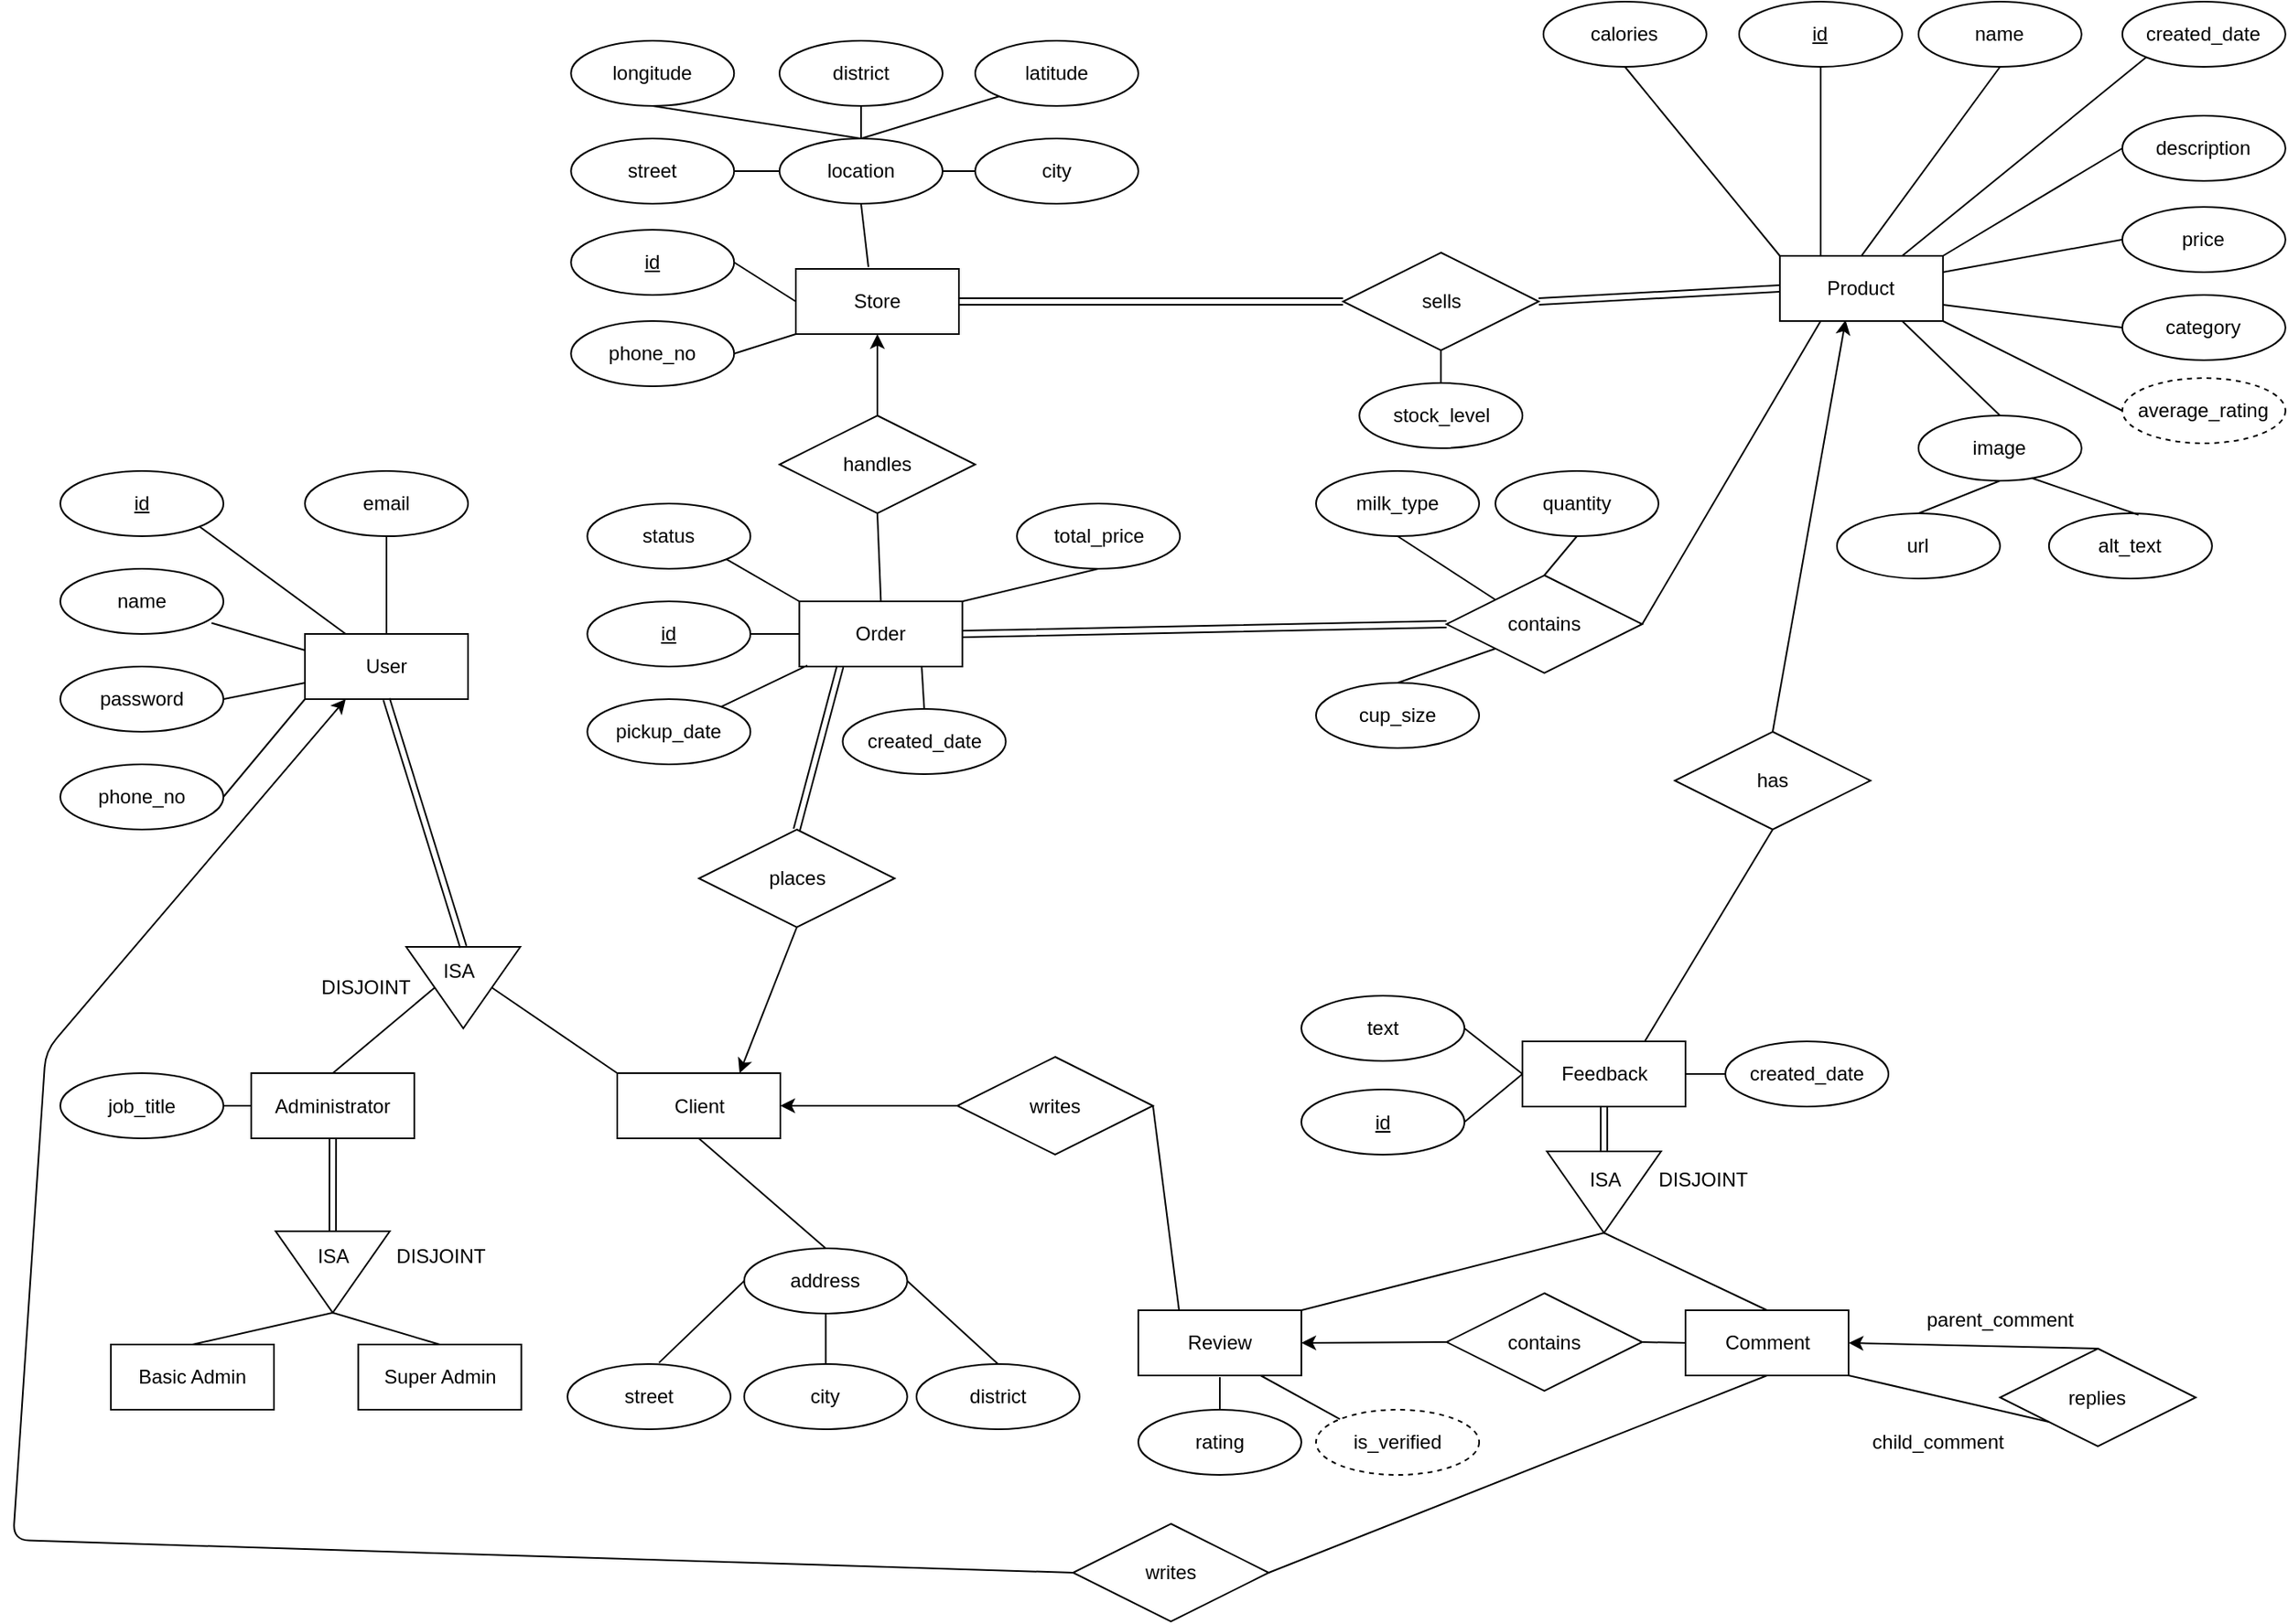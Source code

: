 <mxfile>
    <diagram id="bdZtCb_g8zsR-6ztstf5" name="v1">
        <mxGraphModel dx="1521" dy="1855" grid="1" gridSize="10" guides="1" tooltips="1" connect="1" arrows="1" fold="1" page="1" pageScale="1" pageWidth="1169" pageHeight="827" background="#ffffff" math="0" shadow="0">
            <root>
                <mxCell id="0"/>
                <mxCell id="1" parent="0"/>
                <mxCell id="iiX9BLO_CAPNdMvSm98--1" value="Product" style="whiteSpace=wrap;html=1;align=center;" vertex="1" parent="1">
                    <mxGeometry x="1113.42" y="-68" width="100" height="40" as="geometry"/>
                </mxCell>
                <mxCell id="iiX9BLO_CAPNdMvSm98--2" value="&lt;u&gt;id&lt;/u&gt;" style="ellipse;whiteSpace=wrap;html=1;align=center;" vertex="1" parent="1">
                    <mxGeometry x="1088.42" y="-224" width="100" height="40" as="geometry"/>
                </mxCell>
                <mxCell id="iiX9BLO_CAPNdMvSm98--3" value="name" style="ellipse;whiteSpace=wrap;html=1;align=center;" vertex="1" parent="1">
                    <mxGeometry x="1198.42" y="-224" width="100" height="40" as="geometry"/>
                </mxCell>
                <mxCell id="iiX9BLO_CAPNdMvSm98--4" value="description" style="ellipse;whiteSpace=wrap;html=1;align=center;" vertex="1" parent="1">
                    <mxGeometry x="1323.42" y="-154" width="100" height="40" as="geometry"/>
                </mxCell>
                <mxCell id="iiX9BLO_CAPNdMvSm98--5" value="price" style="ellipse;whiteSpace=wrap;html=1;align=center;" vertex="1" parent="1">
                    <mxGeometry x="1323.42" y="-98" width="100" height="40" as="geometry"/>
                </mxCell>
                <mxCell id="iiX9BLO_CAPNdMvSm98--6" value="average_rating" style="ellipse;whiteSpace=wrap;html=1;align=center;dashed=1;" vertex="1" parent="1">
                    <mxGeometry x="1323.42" y="7" width="100" height="40" as="geometry"/>
                </mxCell>
                <mxCell id="iiX9BLO_CAPNdMvSm98--7" value="User" style="whiteSpace=wrap;html=1;align=center;" vertex="1" parent="1">
                    <mxGeometry x="209" y="164" width="100" height="40" as="geometry"/>
                </mxCell>
                <mxCell id="iiX9BLO_CAPNdMvSm98--14" value="&lt;u&gt;id&lt;/u&gt;" style="ellipse;whiteSpace=wrap;html=1;align=center;" vertex="1" parent="1">
                    <mxGeometry x="820.0" y="443.5" width="100" height="40" as="geometry"/>
                </mxCell>
                <mxCell id="iiX9BLO_CAPNdMvSm98--15" value="&lt;u&gt;id&lt;/u&gt;" style="ellipse;whiteSpace=wrap;html=1;align=center;" vertex="1" parent="1">
                    <mxGeometry x="59.0" y="64" width="100" height="40" as="geometry"/>
                </mxCell>
                <mxCell id="iiX9BLO_CAPNdMvSm98--16" value="created_date" style="ellipse;whiteSpace=wrap;html=1;align=center;" vertex="1" parent="1">
                    <mxGeometry x="1080" y="414" width="100" height="40" as="geometry"/>
                </mxCell>
                <mxCell id="iiX9BLO_CAPNdMvSm98--17" value="rating" style="ellipse;whiteSpace=wrap;html=1;align=center;" vertex="1" parent="1">
                    <mxGeometry x="720" y="640" width="100" height="40" as="geometry"/>
                </mxCell>
                <mxCell id="iiX9BLO_CAPNdMvSm98--19" value="password" style="ellipse;whiteSpace=wrap;html=1;align=center;" vertex="1" parent="1">
                    <mxGeometry x="59" y="184" width="100" height="40" as="geometry"/>
                </mxCell>
                <mxCell id="iiX9BLO_CAPNdMvSm98--20" value="name" style="ellipse;whiteSpace=wrap;html=1;align=center;" vertex="1" parent="1">
                    <mxGeometry x="59" y="124" width="100" height="40" as="geometry"/>
                </mxCell>
                <mxCell id="iiX9BLO_CAPNdMvSm98--21" value="email" style="ellipse;whiteSpace=wrap;html=1;align=center;" vertex="1" parent="1">
                    <mxGeometry x="209" y="64" width="100" height="40" as="geometry"/>
                </mxCell>
                <mxCell id="iiX9BLO_CAPNdMvSm98--22" value="" style="endArrow=none;html=1;rounded=0;exitX=0;exitY=0.5;exitDx=0;exitDy=0;entryX=1;entryY=0.25;entryDx=0;entryDy=0;" edge="1" parent="1" source="iiX9BLO_CAPNdMvSm98--5" target="iiX9BLO_CAPNdMvSm98--1">
                    <mxGeometry relative="1" as="geometry">
                        <mxPoint x="905.92" y="43.5" as="sourcePoint"/>
                        <mxPoint x="733.42" y="-18" as="targetPoint"/>
                    </mxGeometry>
                </mxCell>
                <mxCell id="iiX9BLO_CAPNdMvSm98--23" value="" style="endArrow=none;html=1;rounded=0;exitX=1;exitY=0;exitDx=0;exitDy=0;entryX=0;entryY=0.5;entryDx=0;entryDy=0;" edge="1" parent="1" source="iiX9BLO_CAPNdMvSm98--1" target="iiX9BLO_CAPNdMvSm98--4">
                    <mxGeometry relative="1" as="geometry">
                        <mxPoint x="905.92" y="43.5" as="sourcePoint"/>
                        <mxPoint x="733.42" y="-18" as="targetPoint"/>
                    </mxGeometry>
                </mxCell>
                <mxCell id="iiX9BLO_CAPNdMvSm98--24" value="" style="endArrow=none;html=1;rounded=0;exitX=0.5;exitY=1;exitDx=0;exitDy=0;entryX=0.5;entryY=0;entryDx=0;entryDy=0;" edge="1" parent="1" source="iiX9BLO_CAPNdMvSm98--3" target="iiX9BLO_CAPNdMvSm98--1">
                    <mxGeometry relative="1" as="geometry">
                        <mxPoint x="905.92" y="43.5" as="sourcePoint"/>
                        <mxPoint x="733.42" y="-18" as="targetPoint"/>
                    </mxGeometry>
                </mxCell>
                <mxCell id="iiX9BLO_CAPNdMvSm98--25" value="" style="endArrow=none;html=1;rounded=0;entryX=0.5;entryY=1;entryDx=0;entryDy=0;exitX=0.25;exitY=0;exitDx=0;exitDy=0;" edge="1" parent="1" source="iiX9BLO_CAPNdMvSm98--1" target="iiX9BLO_CAPNdMvSm98--2">
                    <mxGeometry relative="1" as="geometry">
                        <mxPoint x="1103.42" y="-48" as="sourcePoint"/>
                        <mxPoint x="733.42" y="-18" as="targetPoint"/>
                    </mxGeometry>
                </mxCell>
                <mxCell id="iiX9BLO_CAPNdMvSm98--27" value="" style="endArrow=none;html=1;rounded=0;exitX=1;exitY=0.5;exitDx=0;exitDy=0;entryX=0;entryY=0.5;entryDx=0;entryDy=0;" edge="1" parent="1" source="iiX9BLO_CAPNdMvSm98--136" target="iiX9BLO_CAPNdMvSm98--16">
                    <mxGeometry relative="1" as="geometry">
                        <mxPoint x="822.83" y="576.5" as="sourcePoint"/>
                        <mxPoint x="650.33" y="515" as="targetPoint"/>
                    </mxGeometry>
                </mxCell>
                <mxCell id="iiX9BLO_CAPNdMvSm98--28" value="" style="endArrow=none;html=1;rounded=0;exitX=1;exitY=0.5;exitDx=0;exitDy=0;entryX=0;entryY=0.5;entryDx=0;entryDy=0;" edge="1" parent="1" source="iiX9BLO_CAPNdMvSm98--14" target="iiX9BLO_CAPNdMvSm98--136">
                    <mxGeometry relative="1" as="geometry">
                        <mxPoint x="822.83" y="576.5" as="sourcePoint"/>
                        <mxPoint x="650.33" y="515" as="targetPoint"/>
                    </mxGeometry>
                </mxCell>
                <mxCell id="iiX9BLO_CAPNdMvSm98--29" value="" style="endArrow=none;html=1;rounded=0;exitX=0;exitY=0.75;exitDx=0;exitDy=0;entryX=1;entryY=0.5;entryDx=0;entryDy=0;" edge="1" parent="1" source="iiX9BLO_CAPNdMvSm98--7" target="iiX9BLO_CAPNdMvSm98--19">
                    <mxGeometry relative="1" as="geometry">
                        <mxPoint x="511.5" y="285.5" as="sourcePoint"/>
                        <mxPoint x="339" y="224" as="targetPoint"/>
                    </mxGeometry>
                </mxCell>
                <mxCell id="iiX9BLO_CAPNdMvSm98--30" value="" style="endArrow=none;html=1;rounded=0;exitX=0.5;exitY=1;exitDx=0;exitDy=0;" edge="1" parent="1" source="iiX9BLO_CAPNdMvSm98--21">
                    <mxGeometry relative="1" as="geometry">
                        <mxPoint x="511.5" y="285.5" as="sourcePoint"/>
                        <mxPoint x="259" y="164.0" as="targetPoint"/>
                    </mxGeometry>
                </mxCell>
                <mxCell id="iiX9BLO_CAPNdMvSm98--31" value="" style="endArrow=none;html=1;rounded=0;exitX=0.25;exitY=0;exitDx=0;exitDy=0;entryX=1;entryY=1;entryDx=0;entryDy=0;" edge="1" parent="1" source="iiX9BLO_CAPNdMvSm98--7" target="iiX9BLO_CAPNdMvSm98--15">
                    <mxGeometry relative="1" as="geometry">
                        <mxPoint x="511.5" y="285.5" as="sourcePoint"/>
                        <mxPoint x="339" y="224" as="targetPoint"/>
                    </mxGeometry>
                </mxCell>
                <mxCell id="iiX9BLO_CAPNdMvSm98--32" value="" style="endArrow=none;html=1;rounded=0;exitX=0;exitY=0.25;exitDx=0;exitDy=0;entryX=0.927;entryY=0.832;entryDx=0;entryDy=0;entryPerimeter=0;" edge="1" parent="1" source="iiX9BLO_CAPNdMvSm98--7" target="iiX9BLO_CAPNdMvSm98--20">
                    <mxGeometry relative="1" as="geometry">
                        <mxPoint x="511.5" y="285.5" as="sourcePoint"/>
                        <mxPoint x="339" y="224" as="targetPoint"/>
                    </mxGeometry>
                </mxCell>
                <mxCell id="iiX9BLO_CAPNdMvSm98--33" value="" style="endArrow=none;html=1;rounded=0;exitX=0;exitY=0.5;exitDx=0;exitDy=0;entryX=1;entryY=1;entryDx=0;entryDy=0;" edge="1" parent="1" source="iiX9BLO_CAPNdMvSm98--6" target="iiX9BLO_CAPNdMvSm98--1">
                    <mxGeometry relative="1" as="geometry">
                        <mxPoint x="965.92" y="-16.5" as="sourcePoint"/>
                        <mxPoint x="793.42" y="-78" as="targetPoint"/>
                    </mxGeometry>
                </mxCell>
                <mxCell id="iiX9BLO_CAPNdMvSm98--34" style="edgeStyle=none;html=1;exitX=0.5;exitY=1;exitDx=0;exitDy=0;entryX=0.75;entryY=0;entryDx=0;entryDy=0;" edge="1" parent="1" source="iiX9BLO_CAPNdMvSm98--35" target="iiX9BLO_CAPNdMvSm98--46">
                    <mxGeometry relative="1" as="geometry">
                        <mxPoint x="569.58" y="346.0" as="sourcePoint"/>
                    </mxGeometry>
                </mxCell>
                <mxCell id="iiX9BLO_CAPNdMvSm98--35" value="places" style="shape=rhombus;perimeter=rhombusPerimeter;whiteSpace=wrap;html=1;align=center;" vertex="1" parent="1">
                    <mxGeometry x="450.58" y="284" width="120" height="60" as="geometry"/>
                </mxCell>
                <mxCell id="iiX9BLO_CAPNdMvSm98--36" value="" style="endArrow=none;html=1;rounded=0;exitX=0.5;exitY=1;exitDx=0;exitDy=0;entryX=0.5;entryY=0;entryDx=0;entryDy=0;startArrow=none;" edge="1" parent="1" source="iiX9BLO_CAPNdMvSm98--69" target="iiX9BLO_CAPNdMvSm98--53">
                    <mxGeometry relative="1" as="geometry">
                        <mxPoint x="973.42" y="110" as="sourcePoint"/>
                        <mxPoint x="953.42" y="134" as="targetPoint"/>
                    </mxGeometry>
                </mxCell>
                <mxCell id="iiX9BLO_CAPNdMvSm98--37" value="created_date" style="ellipse;whiteSpace=wrap;html=1;align=center;" vertex="1" parent="1">
                    <mxGeometry x="538.75" y="210" width="100" height="40" as="geometry"/>
                </mxCell>
                <mxCell id="iiX9BLO_CAPNdMvSm98--38" value="category" style="ellipse;whiteSpace=wrap;html=1;align=center;" vertex="1" parent="1">
                    <mxGeometry x="1323.42" y="-44" width="100" height="40" as="geometry"/>
                </mxCell>
                <mxCell id="iiX9BLO_CAPNdMvSm98--39" value="" style="endArrow=none;html=1;rounded=0;exitX=0;exitY=0.5;exitDx=0;exitDy=0;entryX=1;entryY=0.75;entryDx=0;entryDy=0;" edge="1" parent="1" source="iiX9BLO_CAPNdMvSm98--38" target="iiX9BLO_CAPNdMvSm98--1">
                    <mxGeometry relative="1" as="geometry">
                        <mxPoint x="1275.92" y="-96.5" as="sourcePoint"/>
                        <mxPoint x="1103.42" y="-158" as="targetPoint"/>
                    </mxGeometry>
                </mxCell>
                <mxCell id="iiX9BLO_CAPNdMvSm98--40" value="address" style="ellipse;whiteSpace=wrap;html=1;align=center;" vertex="1" parent="1">
                    <mxGeometry x="478.33" y="541" width="100" height="40" as="geometry"/>
                </mxCell>
                <mxCell id="iiX9BLO_CAPNdMvSm98--41" value="" style="endArrow=none;html=1;rounded=0;exitX=0.5;exitY=1;exitDx=0;exitDy=0;entryX=0.5;entryY=0;entryDx=0;entryDy=0;" edge="1" parent="1" source="iiX9BLO_CAPNdMvSm98--46" target="iiX9BLO_CAPNdMvSm98--40">
                    <mxGeometry relative="1" as="geometry">
                        <mxPoint x="365.83" y="558.5" as="sourcePoint"/>
                        <mxPoint x="426.78" y="426" as="targetPoint"/>
                    </mxGeometry>
                </mxCell>
                <mxCell id="iiX9BLO_CAPNdMvSm98--42" value="image" style="ellipse;whiteSpace=wrap;html=1;align=center;" vertex="1" parent="1">
                    <mxGeometry x="1198.42" y="30" width="100" height="40" as="geometry"/>
                </mxCell>
                <mxCell id="iiX9BLO_CAPNdMvSm98--43" value="" style="endArrow=none;html=1;rounded=0;exitX=0.5;exitY=0;exitDx=0;exitDy=0;entryX=0.75;entryY=1;entryDx=0;entryDy=0;" edge="1" parent="1" source="iiX9BLO_CAPNdMvSm98--42" target="iiX9BLO_CAPNdMvSm98--1">
                    <mxGeometry relative="1" as="geometry">
                        <mxPoint x="1123.42" y="52" as="sourcePoint"/>
                        <mxPoint x="1173.42" y="-3" as="targetPoint"/>
                    </mxGeometry>
                </mxCell>
                <mxCell id="iiX9BLO_CAPNdMvSm98--44" value="" style="triangle;whiteSpace=wrap;html=1;rotation=90;" vertex="1" parent="1">
                    <mxGeometry x="281.08" y="346" width="50" height="70" as="geometry"/>
                </mxCell>
                <mxCell id="iiX9BLO_CAPNdMvSm98--45" value="ISA" style="text;html=1;align=center;verticalAlign=middle;resizable=0;points=[];autosize=1;strokeColor=none;fillColor=none;" vertex="1" parent="1">
                    <mxGeometry x="282.66" y="356" width="40" height="30" as="geometry"/>
                </mxCell>
                <mxCell id="iiX9BLO_CAPNdMvSm98--46" value="Client" style="whiteSpace=wrap;html=1;align=center;" vertex="1" parent="1">
                    <mxGeometry x="400.5" y="433.5" width="100" height="40" as="geometry"/>
                </mxCell>
                <mxCell id="iiX9BLO_CAPNdMvSm98--47" value="Administrator" style="whiteSpace=wrap;html=1;align=center;" vertex="1" parent="1">
                    <mxGeometry x="176.08" y="433.5" width="100" height="40" as="geometry"/>
                </mxCell>
                <mxCell id="iiX9BLO_CAPNdMvSm98--48" value="" style="shape=link;html=1;rounded=0;exitX=0.5;exitY=1;exitDx=0;exitDy=0;entryX=0;entryY=0.5;entryDx=0;entryDy=0;" edge="1" parent="1" source="iiX9BLO_CAPNdMvSm98--7" target="iiX9BLO_CAPNdMvSm98--44">
                    <mxGeometry relative="1" as="geometry">
                        <mxPoint x="339" y="544" as="sourcePoint"/>
                        <mxPoint x="239" y="484" as="targetPoint"/>
                    </mxGeometry>
                </mxCell>
                <mxCell id="iiX9BLO_CAPNdMvSm98--49" value="DISJOINT" style="text;html=1;align=center;verticalAlign=middle;resizable=0;points=[];autosize=1;strokeColor=none;fillColor=none;" vertex="1" parent="1">
                    <mxGeometry x="206.03" y="366" width="80" height="30" as="geometry"/>
                </mxCell>
                <mxCell id="iiX9BLO_CAPNdMvSm98--50" value="" style="endArrow=none;html=1;rounded=0;exitX=0.5;exitY=0;exitDx=0;exitDy=0;entryX=0.5;entryY=1;entryDx=0;entryDy=0;" edge="1" parent="1" source="iiX9BLO_CAPNdMvSm98--47" target="iiX9BLO_CAPNdMvSm98--44">
                    <mxGeometry relative="1" as="geometry">
                        <mxPoint x="568.58" y="462.5" as="sourcePoint"/>
                        <mxPoint x="396.08" y="401" as="targetPoint"/>
                    </mxGeometry>
                </mxCell>
                <mxCell id="iiX9BLO_CAPNdMvSm98--51" value="" style="endArrow=none;html=1;rounded=0;entryX=0;entryY=0;entryDx=0;entryDy=0;exitX=0.5;exitY=0;exitDx=0;exitDy=0;" edge="1" parent="1" source="iiX9BLO_CAPNdMvSm98--44" target="iiX9BLO_CAPNdMvSm98--46">
                    <mxGeometry relative="1" as="geometry">
                        <mxPoint x="346.08" y="381" as="sourcePoint"/>
                        <mxPoint x="396.08" y="401" as="targetPoint"/>
                    </mxGeometry>
                </mxCell>
                <mxCell id="iiX9BLO_CAPNdMvSm98--52" value="Order" style="whiteSpace=wrap;html=1;align=center;" vertex="1" parent="1">
                    <mxGeometry x="512.16" y="144" width="100" height="40" as="geometry"/>
                </mxCell>
                <mxCell id="iiX9BLO_CAPNdMvSm98--53" value="contains" style="shape=rhombus;perimeter=rhombusPerimeter;whiteSpace=wrap;html=1;align=center;" vertex="1" parent="1">
                    <mxGeometry x="909.0" y="128" width="120" height="60" as="geometry"/>
                </mxCell>
                <mxCell id="iiX9BLO_CAPNdMvSm98--54" value="" style="shape=link;html=1;rounded=0;entryX=0;entryY=0.5;entryDx=0;entryDy=0;exitX=1;exitY=0.5;exitDx=0;exitDy=0;" edge="1" parent="1" source="iiX9BLO_CAPNdMvSm98--52" target="iiX9BLO_CAPNdMvSm98--53">
                    <mxGeometry relative="1" as="geometry">
                        <mxPoint x="610" y="164" as="sourcePoint"/>
                        <mxPoint x="642.16" y="364.0" as="targetPoint"/>
                    </mxGeometry>
                </mxCell>
                <mxCell id="iiX9BLO_CAPNdMvSm98--55" value="status" style="ellipse;whiteSpace=wrap;html=1;align=center;" vertex="1" parent="1">
                    <mxGeometry x="382.16" y="84" width="100" height="40" as="geometry"/>
                </mxCell>
                <mxCell id="iiX9BLO_CAPNdMvSm98--56" value="job_title" style="ellipse;whiteSpace=wrap;html=1;align=center;" vertex="1" parent="1">
                    <mxGeometry x="59.0" y="433.5" width="100" height="40" as="geometry"/>
                </mxCell>
                <mxCell id="iiX9BLO_CAPNdMvSm98--57" value="&lt;u&gt;id&lt;/u&gt;" style="ellipse;whiteSpace=wrap;html=1;align=center;" vertex="1" parent="1">
                    <mxGeometry x="382.16" y="144" width="100" height="40" as="geometry"/>
                </mxCell>
                <mxCell id="iiX9BLO_CAPNdMvSm98--58" value="" style="endArrow=none;html=1;rounded=0;exitX=1;exitY=0;exitDx=0;exitDy=0;entryX=0.5;entryY=1;entryDx=0;entryDy=0;" edge="1" parent="1" source="iiX9BLO_CAPNdMvSm98--52" target="iiX9BLO_CAPNdMvSm98--79">
                    <mxGeometry relative="1" as="geometry">
                        <mxPoint x="604.66" y="345.5" as="sourcePoint"/>
                        <mxPoint x="682.36" y="126.24" as="targetPoint"/>
                    </mxGeometry>
                </mxCell>
                <mxCell id="iiX9BLO_CAPNdMvSm98--59" value="" style="endArrow=none;html=1;rounded=0;exitX=0.75;exitY=1;exitDx=0;exitDy=0;entryX=0.5;entryY=0;entryDx=0;entryDy=0;" edge="1" parent="1" source="iiX9BLO_CAPNdMvSm98--52" target="iiX9BLO_CAPNdMvSm98--37">
                    <mxGeometry relative="1" as="geometry">
                        <mxPoint x="604.66" y="345.5" as="sourcePoint"/>
                        <mxPoint x="432.16" y="284" as="targetPoint"/>
                    </mxGeometry>
                </mxCell>
                <mxCell id="iiX9BLO_CAPNdMvSm98--60" value="" style="endArrow=none;html=1;rounded=0;exitX=0;exitY=0;exitDx=0;exitDy=0;entryX=1;entryY=1;entryDx=0;entryDy=0;" edge="1" parent="1" source="iiX9BLO_CAPNdMvSm98--52" target="iiX9BLO_CAPNdMvSm98--55">
                    <mxGeometry relative="1" as="geometry">
                        <mxPoint x="604.66" y="345.5" as="sourcePoint"/>
                        <mxPoint x="432.16" y="284" as="targetPoint"/>
                    </mxGeometry>
                </mxCell>
                <mxCell id="iiX9BLO_CAPNdMvSm98--61" value="" style="endArrow=none;html=1;rounded=0;exitX=0;exitY=0.5;exitDx=0;exitDy=0;entryX=1;entryY=0.5;entryDx=0;entryDy=0;" edge="1" parent="1" source="iiX9BLO_CAPNdMvSm98--52" target="iiX9BLO_CAPNdMvSm98--57">
                    <mxGeometry relative="1" as="geometry">
                        <mxPoint x="604.66" y="345.5" as="sourcePoint"/>
                        <mxPoint x="432.16" y="284" as="targetPoint"/>
                    </mxGeometry>
                </mxCell>
                <mxCell id="iiX9BLO_CAPNdMvSm98--62" value="" style="endArrow=none;html=1;rounded=0;exitX=0;exitY=0.5;exitDx=0;exitDy=0;entryX=1;entryY=0.5;entryDx=0;entryDy=0;" edge="1" parent="1" source="iiX9BLO_CAPNdMvSm98--47" target="iiX9BLO_CAPNdMvSm98--56">
                    <mxGeometry relative="1" as="geometry">
                        <mxPoint x="650.16" y="492.5" as="sourcePoint"/>
                        <mxPoint x="477.66" y="431" as="targetPoint"/>
                    </mxGeometry>
                </mxCell>
                <mxCell id="iiX9BLO_CAPNdMvSm98--63" value="" style="shape=link;html=1;rounded=0;exitX=0.25;exitY=1;exitDx=0;exitDy=0;entryX=0.5;entryY=0;entryDx=0;entryDy=0;" edge="1" parent="1" source="iiX9BLO_CAPNdMvSm98--52" target="iiX9BLO_CAPNdMvSm98--35">
                    <mxGeometry relative="1" as="geometry">
                        <mxPoint x="412.16" y="264" as="sourcePoint"/>
                        <mxPoint x="562.16" y="304.0" as="targetPoint"/>
                    </mxGeometry>
                </mxCell>
                <mxCell id="iiX9BLO_CAPNdMvSm98--64" style="edgeStyle=none;html=1;exitX=0.5;exitY=0;exitDx=0;exitDy=0;entryX=1;entryY=0.5;entryDx=0;entryDy=0;" edge="1" parent="1" source="iiX9BLO_CAPNdMvSm98--65" target="iiX9BLO_CAPNdMvSm98--126">
                    <mxGeometry relative="1" as="geometry">
                        <mxPoint x="1185" y="607.5" as="targetPoint"/>
                    </mxGeometry>
                </mxCell>
                <mxCell id="iiX9BLO_CAPNdMvSm98--65" value="replies" style="shape=rhombus;perimeter=rhombusPerimeter;whiteSpace=wrap;html=1;align=center;" vertex="1" parent="1">
                    <mxGeometry x="1248.42" y="602.5" width="120" height="60" as="geometry"/>
                </mxCell>
                <mxCell id="iiX9BLO_CAPNdMvSm98--66" value="" style="endArrow=none;html=1;rounded=0;exitX=0;exitY=1;exitDx=0;exitDy=0;entryX=1;entryY=1;entryDx=0;entryDy=0;" edge="1" parent="1" source="iiX9BLO_CAPNdMvSm98--65" target="iiX9BLO_CAPNdMvSm98--126">
                    <mxGeometry relative="1" as="geometry">
                        <mxPoint x="1285.13" y="609" as="sourcePoint"/>
                        <mxPoint x="1189.21" y="627.5" as="targetPoint"/>
                    </mxGeometry>
                </mxCell>
                <mxCell id="iiX9BLO_CAPNdMvSm98--67" value="parent_comment" style="text;html=1;align=center;verticalAlign=middle;resizable=0;points=[];autosize=1;strokeColor=none;fillColor=none;" vertex="1" parent="1">
                    <mxGeometry x="1193.42" y="570" width="110" height="30" as="geometry"/>
                </mxCell>
                <mxCell id="iiX9BLO_CAPNdMvSm98--68" value="child_comment" style="text;html=1;align=center;verticalAlign=middle;resizable=0;points=[];autosize=1;strokeColor=none;fillColor=none;" vertex="1" parent="1">
                    <mxGeometry x="1160" y="645" width="100" height="30" as="geometry"/>
                </mxCell>
                <mxCell id="iiX9BLO_CAPNdMvSm98--69" value="quantity" style="ellipse;whiteSpace=wrap;html=1;align=center;" vertex="1" parent="1">
                    <mxGeometry x="939" y="64" width="100" height="40" as="geometry"/>
                </mxCell>
                <mxCell id="iiX9BLO_CAPNdMvSm98--70" value="" style="endArrow=none;html=1;rounded=0;exitX=0.25;exitY=1;exitDx=0;exitDy=0;entryX=1;entryY=0.5;entryDx=0;entryDy=0;" edge="1" parent="1" source="iiX9BLO_CAPNdMvSm98--1" target="iiX9BLO_CAPNdMvSm98--53">
                    <mxGeometry relative="1" as="geometry">
                        <mxPoint x="667.5" y="401.5" as="sourcePoint"/>
                        <mxPoint x="1013.42" y="164" as="targetPoint"/>
                    </mxGeometry>
                </mxCell>
                <mxCell id="iiX9BLO_CAPNdMvSm98--71" value="text" style="ellipse;whiteSpace=wrap;html=1;align=center;" vertex="1" parent="1">
                    <mxGeometry x="820" y="386" width="100" height="40" as="geometry"/>
                </mxCell>
                <mxCell id="iiX9BLO_CAPNdMvSm98--72" value="" style="endArrow=none;html=1;rounded=0;exitX=0;exitY=0.5;exitDx=0;exitDy=0;entryX=1;entryY=0.5;entryDx=0;entryDy=0;" edge="1" parent="1" source="iiX9BLO_CAPNdMvSm98--136" target="iiX9BLO_CAPNdMvSm98--71">
                    <mxGeometry relative="1" as="geometry">
                        <mxPoint x="515.33" y="705" as="sourcePoint"/>
                        <mxPoint x="920" y="434" as="targetPoint"/>
                    </mxGeometry>
                </mxCell>
                <mxCell id="iiX9BLO_CAPNdMvSm98--73" value="calories" style="ellipse;whiteSpace=wrap;html=1;align=center;" vertex="1" parent="1">
                    <mxGeometry x="968.42" y="-224" width="100" height="40" as="geometry"/>
                </mxCell>
                <mxCell id="iiX9BLO_CAPNdMvSm98--74" value="" style="endArrow=none;html=1;rounded=0;exitX=0;exitY=0;exitDx=0;exitDy=0;entryX=0.5;entryY=1;entryDx=0;entryDy=0;" edge="1" parent="1" source="iiX9BLO_CAPNdMvSm98--1" target="iiX9BLO_CAPNdMvSm98--73">
                    <mxGeometry relative="1" as="geometry">
                        <mxPoint x="1185.34" y="-6.5" as="sourcePoint"/>
                        <mxPoint x="1012.84" y="-68" as="targetPoint"/>
                    </mxGeometry>
                </mxCell>
                <mxCell id="iiX9BLO_CAPNdMvSm98--75" value="cup_size" style="ellipse;whiteSpace=wrap;html=1;align=center;" vertex="1" parent="1">
                    <mxGeometry x="829.0" y="194" width="100" height="40" as="geometry"/>
                </mxCell>
                <mxCell id="iiX9BLO_CAPNdMvSm98--76" value="" style="endArrow=none;html=1;rounded=0;exitX=0.5;exitY=0;exitDx=0;exitDy=0;entryX=0;entryY=1;entryDx=0;entryDy=0;startArrow=none;" edge="1" parent="1" source="iiX9BLO_CAPNdMvSm98--75" target="iiX9BLO_CAPNdMvSm98--53">
                    <mxGeometry relative="1" as="geometry">
                        <mxPoint x="754.58" y="254.0" as="sourcePoint"/>
                        <mxPoint x="736.2" y="288.38" as="targetPoint"/>
                    </mxGeometry>
                </mxCell>
                <mxCell id="iiX9BLO_CAPNdMvSm98--77" value="location" style="ellipse;whiteSpace=wrap;html=1;align=center;" vertex="1" parent="1">
                    <mxGeometry x="500.0" y="-140" width="100" height="40" as="geometry"/>
                </mxCell>
                <mxCell id="iiX9BLO_CAPNdMvSm98--78" value="" style="endArrow=none;html=1;rounded=0;exitX=0.445;exitY=-0.029;exitDx=0;exitDy=0;entryX=0.5;entryY=1;entryDx=0;entryDy=0;exitPerimeter=0;" edge="1" parent="1" source="iiX9BLO_CAPNdMvSm98--110" target="iiX9BLO_CAPNdMvSm98--77">
                    <mxGeometry relative="1" as="geometry">
                        <mxPoint x="822.5" y="205.5" as="sourcePoint"/>
                        <mxPoint x="650" y="144" as="targetPoint"/>
                    </mxGeometry>
                </mxCell>
                <mxCell id="iiX9BLO_CAPNdMvSm98--79" value="total_price" style="ellipse;whiteSpace=wrap;html=1;align=center;" vertex="1" parent="1">
                    <mxGeometry x="645.58" y="84" width="100" height="40" as="geometry"/>
                </mxCell>
                <mxCell id="iiX9BLO_CAPNdMvSm98--80" value="milk_type" style="ellipse;whiteSpace=wrap;html=1;align=center;" vertex="1" parent="1">
                    <mxGeometry x="829.0" y="64" width="100" height="40" as="geometry"/>
                </mxCell>
                <mxCell id="iiX9BLO_CAPNdMvSm98--81" value="" style="endArrow=none;html=1;rounded=0;exitX=0.5;exitY=1;exitDx=0;exitDy=0;startArrow=none;entryX=0;entryY=0;entryDx=0;entryDy=0;" edge="1" parent="1" source="iiX9BLO_CAPNdMvSm98--80" target="iiX9BLO_CAPNdMvSm98--53">
                    <mxGeometry relative="1" as="geometry">
                        <mxPoint x="1089" y="114" as="sourcePoint"/>
                        <mxPoint x="939.0" y="140" as="targetPoint"/>
                    </mxGeometry>
                </mxCell>
                <mxCell id="iiX9BLO_CAPNdMvSm98--82" value="url" style="ellipse;whiteSpace=wrap;html=1;align=center;" vertex="1" parent="1">
                    <mxGeometry x="1148.42" y="90" width="100" height="40" as="geometry"/>
                </mxCell>
                <mxCell id="iiX9BLO_CAPNdMvSm98--83" value="alt_text" style="ellipse;whiteSpace=wrap;html=1;align=center;" vertex="1" parent="1">
                    <mxGeometry x="1278.42" y="90" width="100" height="40" as="geometry"/>
                </mxCell>
                <mxCell id="iiX9BLO_CAPNdMvSm98--84" value="" style="endArrow=none;html=1;rounded=0;exitX=0.692;exitY=0.957;exitDx=0;exitDy=0;entryX=0.549;entryY=0.021;entryDx=0;entryDy=0;entryPerimeter=0;exitPerimeter=0;" edge="1" parent="1" source="iiX9BLO_CAPNdMvSm98--42" target="iiX9BLO_CAPNdMvSm98--83">
                    <mxGeometry relative="1" as="geometry">
                        <mxPoint x="1160.92" y="61.5" as="sourcePoint"/>
                        <mxPoint x="988.42" as="targetPoint"/>
                    </mxGeometry>
                </mxCell>
                <mxCell id="iiX9BLO_CAPNdMvSm98--85" value="" style="endArrow=none;html=1;rounded=0;exitX=0.5;exitY=1;exitDx=0;exitDy=0;entryX=0.5;entryY=0;entryDx=0;entryDy=0;" edge="1" parent="1" source="iiX9BLO_CAPNdMvSm98--42" target="iiX9BLO_CAPNdMvSm98--82">
                    <mxGeometry relative="1" as="geometry">
                        <mxPoint x="1160.92" y="61.5" as="sourcePoint"/>
                        <mxPoint x="988.42" as="targetPoint"/>
                    </mxGeometry>
                </mxCell>
                <mxCell id="iiX9BLO_CAPNdMvSm98--86" value="street" style="ellipse;whiteSpace=wrap;html=1;align=center;" vertex="1" parent="1">
                    <mxGeometry x="370.0" y="612" width="100" height="40" as="geometry"/>
                </mxCell>
                <mxCell id="iiX9BLO_CAPNdMvSm98--87" value="city" style="ellipse;whiteSpace=wrap;html=1;align=center;" vertex="1" parent="1">
                    <mxGeometry x="478.33" y="612" width="100" height="40" as="geometry"/>
                </mxCell>
                <mxCell id="iiX9BLO_CAPNdMvSm98--88" value="district" style="ellipse;whiteSpace=wrap;html=1;align=center;" vertex="1" parent="1">
                    <mxGeometry x="584" y="612" width="100" height="40" as="geometry"/>
                </mxCell>
                <mxCell id="iiX9BLO_CAPNdMvSm98--89" value="" style="endArrow=none;html=1;rounded=0;exitX=0;exitY=0.5;exitDx=0;exitDy=0;entryX=0.561;entryY=-0.02;entryDx=0;entryDy=0;entryPerimeter=0;" edge="1" parent="1" source="iiX9BLO_CAPNdMvSm98--40" target="iiX9BLO_CAPNdMvSm98--86">
                    <mxGeometry relative="1" as="geometry">
                        <mxPoint x="780.25" y="538.5" as="sourcePoint"/>
                        <mxPoint x="607.75" y="477" as="targetPoint"/>
                    </mxGeometry>
                </mxCell>
                <mxCell id="iiX9BLO_CAPNdMvSm98--90" value="" style="endArrow=none;html=1;rounded=0;exitX=0.5;exitY=1;exitDx=0;exitDy=0;entryX=0.5;entryY=0;entryDx=0;entryDy=0;" edge="1" parent="1" source="iiX9BLO_CAPNdMvSm98--40" target="iiX9BLO_CAPNdMvSm98--87">
                    <mxGeometry relative="1" as="geometry">
                        <mxPoint x="780.25" y="538.5" as="sourcePoint"/>
                        <mxPoint x="607.75" y="477" as="targetPoint"/>
                    </mxGeometry>
                </mxCell>
                <mxCell id="iiX9BLO_CAPNdMvSm98--91" value="" style="endArrow=none;html=1;rounded=0;exitX=0.5;exitY=0;exitDx=0;exitDy=0;entryX=1;entryY=0.5;entryDx=0;entryDy=0;" edge="1" parent="1" source="iiX9BLO_CAPNdMvSm98--88" target="iiX9BLO_CAPNdMvSm98--40">
                    <mxGeometry relative="1" as="geometry">
                        <mxPoint x="780.25" y="538.5" as="sourcePoint"/>
                        <mxPoint x="607.75" y="477" as="targetPoint"/>
                    </mxGeometry>
                </mxCell>
                <mxCell id="iiX9BLO_CAPNdMvSm98--92" value="phone_no" style="ellipse;whiteSpace=wrap;html=1;align=center;" vertex="1" parent="1">
                    <mxGeometry x="59" y="244" width="100" height="40" as="geometry"/>
                </mxCell>
                <mxCell id="iiX9BLO_CAPNdMvSm98--93" value="" style="endArrow=none;html=1;rounded=0;exitX=0;exitY=1;exitDx=0;exitDy=0;entryX=1;entryY=0.5;entryDx=0;entryDy=0;" edge="1" parent="1" source="iiX9BLO_CAPNdMvSm98--7" target="iiX9BLO_CAPNdMvSm98--92">
                    <mxGeometry relative="1" as="geometry">
                        <mxPoint x="622.5" y="281.5" as="sourcePoint"/>
                        <mxPoint x="450" y="220" as="targetPoint"/>
                    </mxGeometry>
                </mxCell>
                <mxCell id="iiX9BLO_CAPNdMvSm98--94" value="pickup_date" style="ellipse;whiteSpace=wrap;html=1;align=center;" vertex="1" parent="1">
                    <mxGeometry x="382.16" y="204" width="100" height="40" as="geometry"/>
                </mxCell>
                <mxCell id="iiX9BLO_CAPNdMvSm98--95" value="" style="endArrow=none;html=1;rounded=0;entryX=0.049;entryY=0.982;entryDx=0;entryDy=0;entryPerimeter=0;" edge="1" parent="1" source="iiX9BLO_CAPNdMvSm98--94" target="iiX9BLO_CAPNdMvSm98--52">
                    <mxGeometry relative="1" as="geometry">
                        <mxPoint x="722.5" y="361.5" as="sourcePoint"/>
                        <mxPoint x="580" y="190" as="targetPoint"/>
                    </mxGeometry>
                </mxCell>
                <mxCell id="iiX9BLO_CAPNdMvSm98--96" value="street" style="ellipse;whiteSpace=wrap;html=1;align=center;" vertex="1" parent="1">
                    <mxGeometry x="372.16" y="-140" width="100" height="40" as="geometry"/>
                </mxCell>
                <mxCell id="iiX9BLO_CAPNdMvSm98--97" value="district" style="ellipse;whiteSpace=wrap;html=1;align=center;" vertex="1" parent="1">
                    <mxGeometry x="500.0" y="-200" width="100" height="40" as="geometry"/>
                </mxCell>
                <mxCell id="iiX9BLO_CAPNdMvSm98--98" value="city" style="ellipse;whiteSpace=wrap;html=1;align=center;" vertex="1" parent="1">
                    <mxGeometry x="620.0" y="-140" width="100" height="40" as="geometry"/>
                </mxCell>
                <mxCell id="iiX9BLO_CAPNdMvSm98--99" value="" style="endArrow=none;html=1;rounded=0;exitX=1;exitY=0.5;exitDx=0;exitDy=0;entryX=0;entryY=0.5;entryDx=0;entryDy=0;" edge="1" parent="1" source="iiX9BLO_CAPNdMvSm98--96" target="iiX9BLO_CAPNdMvSm98--77">
                    <mxGeometry relative="1" as="geometry">
                        <mxPoint x="589.66" y="-48.5" as="sourcePoint"/>
                        <mxPoint x="417.16" y="-110" as="targetPoint"/>
                    </mxGeometry>
                </mxCell>
                <mxCell id="iiX9BLO_CAPNdMvSm98--100" value="" style="endArrow=none;html=1;rounded=0;exitX=0.5;exitY=1;exitDx=0;exitDy=0;entryX=0.5;entryY=0;entryDx=0;entryDy=0;" edge="1" parent="1" source="iiX9BLO_CAPNdMvSm98--97" target="iiX9BLO_CAPNdMvSm98--77">
                    <mxGeometry relative="1" as="geometry">
                        <mxPoint x="589.66" y="-48.5" as="sourcePoint"/>
                        <mxPoint x="417.16" y="-110" as="targetPoint"/>
                    </mxGeometry>
                </mxCell>
                <mxCell id="iiX9BLO_CAPNdMvSm98--101" value="" style="endArrow=none;html=1;rounded=0;exitX=0;exitY=0.5;exitDx=0;exitDy=0;entryX=1;entryY=0.5;entryDx=0;entryDy=0;" edge="1" parent="1" source="iiX9BLO_CAPNdMvSm98--98" target="iiX9BLO_CAPNdMvSm98--77">
                    <mxGeometry relative="1" as="geometry">
                        <mxPoint x="589.66" y="31.5" as="sourcePoint"/>
                        <mxPoint x="417.16" y="-30" as="targetPoint"/>
                    </mxGeometry>
                </mxCell>
                <mxCell id="iiX9BLO_CAPNdMvSm98--102" value="" style="triangle;whiteSpace=wrap;html=1;rotation=90;" vertex="1" parent="1">
                    <mxGeometry x="201.03" y="520.5" width="50" height="70" as="geometry"/>
                </mxCell>
                <mxCell id="iiX9BLO_CAPNdMvSm98--103" value="ISA" style="text;html=1;align=center;verticalAlign=middle;resizable=0;points=[];autosize=1;strokeColor=none;fillColor=none;" vertex="1" parent="1">
                    <mxGeometry x="206.03" y="530.5" width="40" height="30" as="geometry"/>
                </mxCell>
                <mxCell id="iiX9BLO_CAPNdMvSm98--104" value="Basic Admin" style="whiteSpace=wrap;html=1;align=center;" vertex="1" parent="1">
                    <mxGeometry x="90.0" y="600" width="100" height="40" as="geometry"/>
                </mxCell>
                <mxCell id="iiX9BLO_CAPNdMvSm98--105" value="Super Admin" style="whiteSpace=wrap;html=1;align=center;" vertex="1" parent="1">
                    <mxGeometry x="241.7" y="600" width="100" height="40" as="geometry"/>
                </mxCell>
                <mxCell id="iiX9BLO_CAPNdMvSm98--106" value="DISJOINT" style="text;html=1;align=center;verticalAlign=middle;resizable=0;points=[];autosize=1;strokeColor=none;fillColor=none;" vertex="1" parent="1">
                    <mxGeometry x="251.7" y="530.5" width="80" height="30" as="geometry"/>
                </mxCell>
                <mxCell id="iiX9BLO_CAPNdMvSm98--107" value="" style="shape=link;html=1;rounded=0;exitX=0.5;exitY=1;exitDx=0;exitDy=0;entryX=0;entryY=0.5;entryDx=0;entryDy=0;" edge="1" parent="1" source="iiX9BLO_CAPNdMvSm98--47" target="iiX9BLO_CAPNdMvSm98--102">
                    <mxGeometry relative="1" as="geometry">
                        <mxPoint x="570.5" y="362" as="sourcePoint"/>
                        <mxPoint x="280.5" y="492" as="targetPoint"/>
                    </mxGeometry>
                </mxCell>
                <mxCell id="iiX9BLO_CAPNdMvSm98--108" value="" style="endArrow=none;html=1;rounded=0;exitX=0.5;exitY=0;exitDx=0;exitDy=0;entryX=1;entryY=0.5;entryDx=0;entryDy=0;" edge="1" parent="1" source="iiX9BLO_CAPNdMvSm98--105" target="iiX9BLO_CAPNdMvSm98--102">
                    <mxGeometry relative="1" as="geometry">
                        <mxPoint x="722.95" y="448" as="sourcePoint"/>
                        <mxPoint x="550.45" y="386.5" as="targetPoint"/>
                    </mxGeometry>
                </mxCell>
                <mxCell id="iiX9BLO_CAPNdMvSm98--109" value="" style="endArrow=none;html=1;rounded=0;entryX=0.5;entryY=0;entryDx=0;entryDy=0;exitX=1;exitY=0.5;exitDx=0;exitDy=0;" edge="1" parent="1" source="iiX9BLO_CAPNdMvSm98--102" target="iiX9BLO_CAPNdMvSm98--104">
                    <mxGeometry relative="1" as="geometry">
                        <mxPoint x="220.45" y="576.5" as="sourcePoint"/>
                        <mxPoint x="550.45" y="386.5" as="targetPoint"/>
                    </mxGeometry>
                </mxCell>
                <mxCell id="iiX9BLO_CAPNdMvSm98--110" value="Store" style="whiteSpace=wrap;html=1;align=center;" vertex="1" parent="1">
                    <mxGeometry x="510.0" y="-60" width="100" height="40" as="geometry"/>
                </mxCell>
                <mxCell id="iiX9BLO_CAPNdMvSm98--111" style="edgeStyle=none;html=1;exitX=0.5;exitY=0;exitDx=0;exitDy=0;entryX=0.5;entryY=1;entryDx=0;entryDy=0;" edge="1" parent="1" source="iiX9BLO_CAPNdMvSm98--112" target="iiX9BLO_CAPNdMvSm98--110">
                    <mxGeometry relative="1" as="geometry"/>
                </mxCell>
                <mxCell id="iiX9BLO_CAPNdMvSm98--112" value="handles" style="shape=rhombus;perimeter=rhombusPerimeter;whiteSpace=wrap;html=1;align=center;" vertex="1" parent="1">
                    <mxGeometry x="500.0" y="30" width="120" height="60" as="geometry"/>
                </mxCell>
                <mxCell id="iiX9BLO_CAPNdMvSm98--113" value="" style="endArrow=none;html=1;entryX=0.5;entryY=1;entryDx=0;entryDy=0;exitX=0.5;exitY=0;exitDx=0;exitDy=0;" edge="1" parent="1" source="iiX9BLO_CAPNdMvSm98--52" target="iiX9BLO_CAPNdMvSm98--112">
                    <mxGeometry width="50" height="50" relative="1" as="geometry">
                        <mxPoint x="610" y="50" as="sourcePoint"/>
                        <mxPoint x="660" as="targetPoint"/>
                    </mxGeometry>
                </mxCell>
                <mxCell id="iiX9BLO_CAPNdMvSm98--114" value="latitude" style="ellipse;whiteSpace=wrap;html=1;align=center;" vertex="1" parent="1">
                    <mxGeometry x="620.0" y="-200" width="100" height="40" as="geometry"/>
                </mxCell>
                <mxCell id="iiX9BLO_CAPNdMvSm98--115" value="longitude" style="ellipse;whiteSpace=wrap;html=1;align=center;" vertex="1" parent="1">
                    <mxGeometry x="372.16" y="-200" width="100" height="40" as="geometry"/>
                </mxCell>
                <mxCell id="iiX9BLO_CAPNdMvSm98--116" value="" style="endArrow=none;html=1;entryX=0.5;entryY=1;entryDx=0;entryDy=0;exitX=0.5;exitY=0;exitDx=0;exitDy=0;" edge="1" parent="1" source="iiX9BLO_CAPNdMvSm98--77" target="iiX9BLO_CAPNdMvSm98--115">
                    <mxGeometry width="50" height="50" relative="1" as="geometry">
                        <mxPoint x="422.16" y="-90" as="sourcePoint"/>
                        <mxPoint x="472.16" y="-140" as="targetPoint"/>
                    </mxGeometry>
                </mxCell>
                <mxCell id="iiX9BLO_CAPNdMvSm98--117" value="&lt;u&gt;id&lt;/u&gt;" style="ellipse;whiteSpace=wrap;html=1;align=center;" vertex="1" parent="1">
                    <mxGeometry x="372.16" y="-84" width="100" height="40" as="geometry"/>
                </mxCell>
                <mxCell id="iiX9BLO_CAPNdMvSm98--118" value="created_date" style="ellipse;whiteSpace=wrap;html=1;align=center;" vertex="1" parent="1">
                    <mxGeometry x="1323.42" y="-224" width="100" height="40" as="geometry"/>
                </mxCell>
                <mxCell id="iiX9BLO_CAPNdMvSm98--119" value="" style="endArrow=none;html=1;exitX=0.75;exitY=0;exitDx=0;exitDy=0;entryX=0;entryY=1;entryDx=0;entryDy=0;" edge="1" parent="1" source="iiX9BLO_CAPNdMvSm98--1" target="iiX9BLO_CAPNdMvSm98--118">
                    <mxGeometry width="50" height="50" relative="1" as="geometry">
                        <mxPoint x="1090" y="-22" as="sourcePoint"/>
                        <mxPoint x="1338.42" y="-174" as="targetPoint"/>
                    </mxGeometry>
                </mxCell>
                <mxCell id="iiX9BLO_CAPNdMvSm98--120" value="" style="endArrow=none;html=1;entryX=1;entryY=0.5;entryDx=0;entryDy=0;exitX=0;exitY=0.5;exitDx=0;exitDy=0;" edge="1" parent="1" source="iiX9BLO_CAPNdMvSm98--110" target="iiX9BLO_CAPNdMvSm98--117">
                    <mxGeometry width="50" height="50" relative="1" as="geometry">
                        <mxPoint x="540" y="-10" as="sourcePoint"/>
                        <mxPoint x="590" y="-60" as="targetPoint"/>
                    </mxGeometry>
                </mxCell>
                <mxCell id="iiX9BLO_CAPNdMvSm98--121" value="sells" style="shape=rhombus;perimeter=rhombusPerimeter;whiteSpace=wrap;html=1;align=center;" vertex="1" parent="1">
                    <mxGeometry x="845.58" y="-70" width="120" height="60" as="geometry"/>
                </mxCell>
                <mxCell id="iiX9BLO_CAPNdMvSm98--122" value="stock_level" style="ellipse;whiteSpace=wrap;html=1;align=center;" vertex="1" parent="1">
                    <mxGeometry x="855.58" y="10" width="100" height="40" as="geometry"/>
                </mxCell>
                <mxCell id="iiX9BLO_CAPNdMvSm98--123" value="" style="shape=link;html=1;rounded=0;exitX=1;exitY=0.5;exitDx=0;exitDy=0;entryX=0;entryY=0.5;entryDx=0;entryDy=0;" edge="1" parent="1" source="iiX9BLO_CAPNdMvSm98--110" target="iiX9BLO_CAPNdMvSm98--121">
                    <mxGeometry relative="1" as="geometry">
                        <mxPoint x="1030" y="40" as="sourcePoint"/>
                        <mxPoint x="1190" y="40" as="targetPoint"/>
                    </mxGeometry>
                </mxCell>
                <mxCell id="iiX9BLO_CAPNdMvSm98--124" value="" style="shape=link;html=1;rounded=0;exitX=0;exitY=0.5;exitDx=0;exitDy=0;entryX=1;entryY=0.5;entryDx=0;entryDy=0;" edge="1" parent="1" source="iiX9BLO_CAPNdMvSm98--1" target="iiX9BLO_CAPNdMvSm98--121">
                    <mxGeometry relative="1" as="geometry">
                        <mxPoint x="604.42" y="-24" as="sourcePoint"/>
                        <mxPoint x="950.0" y="-34" as="targetPoint"/>
                        <Array as="points"/>
                    </mxGeometry>
                </mxCell>
                <mxCell id="iiX9BLO_CAPNdMvSm98--125" value="" style="endArrow=none;html=1;rounded=0;exitX=0.5;exitY=1;exitDx=0;exitDy=0;entryX=0.5;entryY=0;entryDx=0;entryDy=0;" edge="1" parent="1" source="iiX9BLO_CAPNdMvSm98--121" target="iiX9BLO_CAPNdMvSm98--122">
                    <mxGeometry relative="1" as="geometry">
                        <mxPoint x="710" y="150" as="sourcePoint"/>
                        <mxPoint x="870" y="150" as="targetPoint"/>
                    </mxGeometry>
                </mxCell>
                <mxCell id="iiX9BLO_CAPNdMvSm98--126" value="Comment" style="whiteSpace=wrap;html=1;align=center;" vertex="1" parent="1">
                    <mxGeometry x="1055.58" y="579" width="100" height="40" as="geometry"/>
                </mxCell>
                <mxCell id="iiX9BLO_CAPNdMvSm98--129" value="" style="endArrow=none;html=1;rounded=0;exitX=0;exitY=1;exitDx=0;exitDy=0;entryX=0.5;entryY=0;entryDx=0;entryDy=0;" edge="1" parent="1" source="iiX9BLO_CAPNdMvSm98--114" target="iiX9BLO_CAPNdMvSm98--77">
                    <mxGeometry relative="1" as="geometry">
                        <mxPoint x="500" y="10" as="sourcePoint"/>
                        <mxPoint x="660" y="10" as="targetPoint"/>
                    </mxGeometry>
                </mxCell>
                <mxCell id="iiX9BLO_CAPNdMvSm98--134" value="phone_no" style="ellipse;whiteSpace=wrap;html=1;align=center;" vertex="1" parent="1">
                    <mxGeometry x="372.16" y="-28" width="100" height="40" as="geometry"/>
                </mxCell>
                <mxCell id="iiX9BLO_CAPNdMvSm98--135" value="" style="endArrow=none;html=1;entryX=1;entryY=0.5;entryDx=0;entryDy=0;exitX=0;exitY=1;exitDx=0;exitDy=0;" edge="1" parent="1" source="iiX9BLO_CAPNdMvSm98--110" target="iiX9BLO_CAPNdMvSm98--134">
                    <mxGeometry width="50" height="50" relative="1" as="geometry">
                        <mxPoint x="520.0" y="-30" as="sourcePoint"/>
                        <mxPoint x="482.16" y="-54" as="targetPoint"/>
                    </mxGeometry>
                </mxCell>
                <mxCell id="iiX9BLO_CAPNdMvSm98--136" value="Feedback" style="whiteSpace=wrap;html=1;align=center;" vertex="1" parent="1">
                    <mxGeometry x="955.58" y="414" width="100" height="40" as="geometry"/>
                </mxCell>
                <mxCell id="iiX9BLO_CAPNdMvSm98--145" style="edgeStyle=none;html=1;exitX=0;exitY=0.5;exitDx=0;exitDy=0;entryX=1;entryY=0.5;entryDx=0;entryDy=0;" edge="1" parent="1" source="iiX9BLO_CAPNdMvSm98--144" target="iiX9BLO_CAPNdMvSm98--152">
                    <mxGeometry relative="1" as="geometry"/>
                </mxCell>
                <mxCell id="iiX9BLO_CAPNdMvSm98--144" value="contains" style="shape=rhombus;perimeter=rhombusPerimeter;whiteSpace=wrap;html=1;align=center;" vertex="1" parent="1">
                    <mxGeometry x="909.0" y="568.5" width="120" height="60" as="geometry"/>
                </mxCell>
                <mxCell id="iiX9BLO_CAPNdMvSm98--146" value="" style="endArrow=none;html=1;exitX=0;exitY=0.5;exitDx=0;exitDy=0;entryX=1;entryY=0.5;entryDx=0;entryDy=0;" edge="1" parent="1" source="iiX9BLO_CAPNdMvSm98--126" target="iiX9BLO_CAPNdMvSm98--144">
                    <mxGeometry width="50" height="50" relative="1" as="geometry">
                        <mxPoint x="1000" y="580" as="sourcePoint"/>
                        <mxPoint x="950" y="470" as="targetPoint"/>
                    </mxGeometry>
                </mxCell>
                <mxCell id="iiX9BLO_CAPNdMvSm98--148" style="edgeStyle=none;html=1;exitX=0;exitY=0.5;exitDx=0;exitDy=0;entryX=1;entryY=0.5;entryDx=0;entryDy=0;" edge="1" parent="1" source="iiX9BLO_CAPNdMvSm98--147" target="iiX9BLO_CAPNdMvSm98--46">
                    <mxGeometry relative="1" as="geometry"/>
                </mxCell>
                <mxCell id="iiX9BLO_CAPNdMvSm98--147" value="writes" style="shape=rhombus;perimeter=rhombusPerimeter;whiteSpace=wrap;html=1;align=center;" vertex="1" parent="1">
                    <mxGeometry x="609" y="423.5" width="120" height="60" as="geometry"/>
                </mxCell>
                <mxCell id="iiX9BLO_CAPNdMvSm98--149" value="" style="endArrow=none;html=1;exitX=1;exitY=0.5;exitDx=0;exitDy=0;entryX=0.25;entryY=0;entryDx=0;entryDy=0;" edge="1" parent="1" source="iiX9BLO_CAPNdMvSm98--147" target="iiX9BLO_CAPNdMvSm98--152">
                    <mxGeometry width="50" height="50" relative="1" as="geometry">
                        <mxPoint x="650" y="370" as="sourcePoint"/>
                        <mxPoint x="700" y="320" as="targetPoint"/>
                    </mxGeometry>
                </mxCell>
                <mxCell id="iiX9BLO_CAPNdMvSm98--152" value="Review" style="whiteSpace=wrap;html=1;align=center;" vertex="1" parent="1">
                    <mxGeometry x="720.0" y="579" width="100" height="40" as="geometry"/>
                </mxCell>
                <mxCell id="iiX9BLO_CAPNdMvSm98--153" value="" style="triangle;whiteSpace=wrap;html=1;rotation=90;" vertex="1" parent="1">
                    <mxGeometry x="980.58" y="471.5" width="50" height="70" as="geometry"/>
                </mxCell>
                <mxCell id="iiX9BLO_CAPNdMvSm98--154" value="ISA" style="text;html=1;align=center;verticalAlign=middle;resizable=0;points=[];autosize=1;strokeColor=none;fillColor=none;" vertex="1" parent="1">
                    <mxGeometry x="985.58" y="484" width="40" height="30" as="geometry"/>
                </mxCell>
                <mxCell id="iiX9BLO_CAPNdMvSm98--155" value="" style="endArrow=none;html=1;exitX=1;exitY=0;exitDx=0;exitDy=0;entryX=1;entryY=0.5;entryDx=0;entryDy=0;" edge="1" parent="1" source="iiX9BLO_CAPNdMvSm98--152" target="iiX9BLO_CAPNdMvSm98--153">
                    <mxGeometry width="50" height="50" relative="1" as="geometry">
                        <mxPoint x="910" y="540" as="sourcePoint"/>
                        <mxPoint x="960" y="490" as="targetPoint"/>
                    </mxGeometry>
                </mxCell>
                <mxCell id="iiX9BLO_CAPNdMvSm98--156" value="" style="endArrow=none;html=1;entryX=0.5;entryY=0;entryDx=0;entryDy=0;exitX=1;exitY=0.5;exitDx=0;exitDy=0;" edge="1" parent="1" source="iiX9BLO_CAPNdMvSm98--153" target="iiX9BLO_CAPNdMvSm98--126">
                    <mxGeometry width="50" height="50" relative="1" as="geometry">
                        <mxPoint x="910" y="540" as="sourcePoint"/>
                        <mxPoint x="960" y="490" as="targetPoint"/>
                    </mxGeometry>
                </mxCell>
                <mxCell id="iiX9BLO_CAPNdMvSm98--157" value="" style="shape=link;html=1;rounded=0;exitX=0.5;exitY=1;exitDx=0;exitDy=0;entryX=0;entryY=0.5;entryDx=0;entryDy=0;" edge="1" parent="1" source="iiX9BLO_CAPNdMvSm98--136" target="iiX9BLO_CAPNdMvSm98--153">
                    <mxGeometry relative="1" as="geometry">
                        <mxPoint x="269" y="214" as="sourcePoint"/>
                        <mxPoint x="257.08" y="364" as="targetPoint"/>
                    </mxGeometry>
                </mxCell>
                <mxCell id="iiX9BLO_CAPNdMvSm98--158" value="" style="endArrow=none;html=1;exitX=0.5;exitY=0;exitDx=0;exitDy=0;" edge="1" parent="1" source="iiX9BLO_CAPNdMvSm98--17">
                    <mxGeometry width="50" height="50" relative="1" as="geometry">
                        <mxPoint x="720" y="520" as="sourcePoint"/>
                        <mxPoint x="770" y="620" as="targetPoint"/>
                    </mxGeometry>
                </mxCell>
                <mxCell id="iiX9BLO_CAPNdMvSm98--161" style="edgeStyle=none;html=1;exitX=0;exitY=0.5;exitDx=0;exitDy=0;entryX=0.25;entryY=1;entryDx=0;entryDy=0;" edge="1" parent="1" source="iiX9BLO_CAPNdMvSm98--159" target="iiX9BLO_CAPNdMvSm98--7">
                    <mxGeometry relative="1" as="geometry">
                        <Array as="points">
                            <mxPoint x="30" y="720"/>
                            <mxPoint x="50" y="420"/>
                        </Array>
                    </mxGeometry>
                </mxCell>
                <mxCell id="iiX9BLO_CAPNdMvSm98--159" value="writes" style="shape=rhombus;perimeter=rhombusPerimeter;whiteSpace=wrap;html=1;align=center;" vertex="1" parent="1">
                    <mxGeometry x="680" y="710" width="120" height="60" as="geometry"/>
                </mxCell>
                <mxCell id="iiX9BLO_CAPNdMvSm98--160" value="" style="endArrow=none;html=1;exitX=1;exitY=0.5;exitDx=0;exitDy=0;entryX=0.5;entryY=1;entryDx=0;entryDy=0;" edge="1" parent="1" source="iiX9BLO_CAPNdMvSm98--159" target="iiX9BLO_CAPNdMvSm98--126">
                    <mxGeometry width="50" height="50" relative="1" as="geometry">
                        <mxPoint x="680" y="461.5" as="sourcePoint"/>
                        <mxPoint x="965.58" y="444" as="targetPoint"/>
                    </mxGeometry>
                </mxCell>
                <mxCell id="iiX9BLO_CAPNdMvSm98--163" style="edgeStyle=none;html=1;exitX=0.5;exitY=0;exitDx=0;exitDy=0;entryX=0.403;entryY=0.984;entryDx=0;entryDy=0;entryPerimeter=0;" edge="1" parent="1" source="iiX9BLO_CAPNdMvSm98--162" target="iiX9BLO_CAPNdMvSm98--1">
                    <mxGeometry relative="1" as="geometry"/>
                </mxCell>
                <mxCell id="iiX9BLO_CAPNdMvSm98--162" value="has" style="shape=rhombus;perimeter=rhombusPerimeter;whiteSpace=wrap;html=1;align=center;" vertex="1" parent="1">
                    <mxGeometry x="1049" y="224" width="120" height="60" as="geometry"/>
                </mxCell>
                <mxCell id="iiX9BLO_CAPNdMvSm98--164" value="" style="endArrow=none;html=1;exitX=0.75;exitY=0;exitDx=0;exitDy=0;entryX=0.5;entryY=1;entryDx=0;entryDy=0;" edge="1" parent="1" source="iiX9BLO_CAPNdMvSm98--136" target="iiX9BLO_CAPNdMvSm98--162">
                    <mxGeometry width="50" height="50" relative="1" as="geometry">
                        <mxPoint x="830" y="220" as="sourcePoint"/>
                        <mxPoint x="880" y="170" as="targetPoint"/>
                    </mxGeometry>
                </mxCell>
                <mxCell id="iiX9BLO_CAPNdMvSm98--165" value="DISJOINT" style="text;html=1;align=center;verticalAlign=middle;resizable=0;points=[];autosize=1;strokeColor=none;fillColor=none;" vertex="1" parent="1">
                    <mxGeometry x="1025.58" y="484" width="80" height="30" as="geometry"/>
                </mxCell>
                <mxCell id="iiX9BLO_CAPNdMvSm98--166" value="is_verified" style="ellipse;whiteSpace=wrap;html=1;align=center;dashed=1;" vertex="1" parent="1">
                    <mxGeometry x="829" y="640" width="100" height="40" as="geometry"/>
                </mxCell>
                <mxCell id="iiX9BLO_CAPNdMvSm98--167" value="" style="endArrow=none;html=1;exitX=0.75;exitY=1;exitDx=0;exitDy=0;entryX=0;entryY=0;entryDx=0;entryDy=0;" edge="1" parent="1" source="iiX9BLO_CAPNdMvSm98--152" target="iiX9BLO_CAPNdMvSm98--166">
                    <mxGeometry width="50" height="50" relative="1" as="geometry">
                        <mxPoint x="740" y="590" as="sourcePoint"/>
                        <mxPoint x="790" y="540" as="targetPoint"/>
                    </mxGeometry>
                </mxCell>
            </root>
        </mxGraphModel>
    </diagram>
    <diagram id="hlonuZoOoYiy4JTeMcxl" name="v0">
        <mxGraphModel dx="1521" dy="1028" grid="1" gridSize="10" guides="1" tooltips="1" connect="1" arrows="1" fold="1" page="1" pageScale="1" pageWidth="1169" pageHeight="827" background="#ffffff" math="0" shadow="0">
            <root>
                <mxCell id="0"/>
                <mxCell id="1" parent="0"/>
                <mxCell id="2" value="Product" style="whiteSpace=wrap;html=1;align=center;" parent="1" vertex="1">
                    <mxGeometry x="833.42" y="404" width="100" height="40" as="geometry"/>
                </mxCell>
                <mxCell id="3" value="&lt;u&gt;id&lt;/u&gt;" style="ellipse;whiteSpace=wrap;html=1;align=center;" parent="1" vertex="1">
                    <mxGeometry x="688.42" y="379" width="100" height="40" as="geometry"/>
                </mxCell>
                <mxCell id="4" value="name" style="ellipse;whiteSpace=wrap;html=1;align=center;" parent="1" vertex="1">
                    <mxGeometry x="688.42" y="334" width="100" height="40" as="geometry"/>
                </mxCell>
                <mxCell id="5" value="description" style="ellipse;whiteSpace=wrap;html=1;align=center;" parent="1" vertex="1">
                    <mxGeometry x="1043.42" y="318" width="100" height="40" as="geometry"/>
                </mxCell>
                <mxCell id="6" value="price" style="ellipse;whiteSpace=wrap;html=1;align=center;" parent="1" vertex="1">
                    <mxGeometry x="1043.42" y="374" width="100" height="40" as="geometry"/>
                </mxCell>
                <mxCell id="7" value="average_rating" style="ellipse;whiteSpace=wrap;html=1;align=center;dashed=1;" parent="1" vertex="1">
                    <mxGeometry x="1043.42" y="479" width="100" height="40" as="geometry"/>
                </mxCell>
                <mxCell id="8" value="stock_level" style="ellipse;whiteSpace=wrap;html=1;align=center;" vertex="1" parent="1">
                    <mxGeometry x="850.0" y="519" width="100" height="40" as="geometry"/>
                </mxCell>
                <mxCell id="11" value="User" style="whiteSpace=wrap;html=1;align=center;" parent="1" vertex="1">
                    <mxGeometry x="209" y="164" width="100" height="40" as="geometry"/>
                </mxCell>
                <mxCell id="12" value="Review" style="whiteSpace=wrap;html=1;align=center;" parent="1" vertex="1">
                    <mxGeometry x="455.33" y="655" width="100" height="40" as="geometry"/>
                </mxCell>
                <mxCell id="17" style="edgeStyle=none;html=1;entryX=0.5;entryY=1;entryDx=0;entryDy=0;exitX=0.5;exitY=0;exitDx=0;exitDy=0;" parent="1" source="15" target="11" edge="1">
                    <mxGeometry relative="1" as="geometry"/>
                </mxCell>
                <mxCell id="15" value="writes" style="shape=rhombus;perimeter=rhombusPerimeter;whiteSpace=wrap;html=1;align=center;" parent="1" vertex="1">
                    <mxGeometry x="30" y="484" width="120" height="60" as="geometry"/>
                </mxCell>
                <mxCell id="23" style="edgeStyle=none;html=1;exitX=1;exitY=0;exitDx=0;exitDy=0;entryX=0;entryY=1;entryDx=0;entryDy=0;" parent="1" source="16" target="2" edge="1">
                    <mxGeometry relative="1" as="geometry">
                        <mxPoint x="773.42" y="594" as="sourcePoint"/>
                    </mxGeometry>
                </mxCell>
                <mxCell id="16" value="has" style="shape=rhombus;perimeter=rhombusPerimeter;whiteSpace=wrap;html=1;align=center;" parent="1" vertex="1">
                    <mxGeometry x="713.42" y="600" width="120" height="60" as="geometry"/>
                </mxCell>
                <mxCell id="18" value="" style="shape=link;html=1;rounded=0;exitX=0;exitY=0.5;exitDx=0;exitDy=0;entryX=0.5;entryY=1;entryDx=0;entryDy=0;" parent="1" source="12" target="15" edge="1">
                    <mxGeometry relative="1" as="geometry">
                        <mxPoint x="667.16" y="429" as="sourcePoint"/>
                        <mxPoint x="817.16" y="469.0" as="targetPoint"/>
                        <Array as="points">
                            <mxPoint x="200" y="680"/>
                        </Array>
                    </mxGeometry>
                </mxCell>
                <mxCell id="19" value="&lt;u&gt;id&lt;/u&gt;" style="ellipse;whiteSpace=wrap;html=1;align=center;" parent="1" vertex="1">
                    <mxGeometry x="321.25" y="710" width="100" height="40" as="geometry"/>
                </mxCell>
                <mxCell id="20" value="&lt;u&gt;id&lt;/u&gt;" style="ellipse;whiteSpace=wrap;html=1;align=center;" parent="1" vertex="1">
                    <mxGeometry x="59.0" y="64" width="100" height="40" as="geometry"/>
                </mxCell>
                <mxCell id="21" value="date" style="ellipse;whiteSpace=wrap;html=1;align=center;" parent="1" vertex="1">
                    <mxGeometry x="321.25" y="770" width="100" height="40" as="geometry"/>
                </mxCell>
                <mxCell id="24" value="rating" style="ellipse;whiteSpace=wrap;html=1;align=center;" parent="1" vertex="1">
                    <mxGeometry x="576.25" y="770" width="100" height="40" as="geometry"/>
                </mxCell>
                <mxCell id="26" value="" style="shape=link;html=1;rounded=0;entryX=0;entryY=0.5;entryDx=0;entryDy=0;exitX=0.5;exitY=0;exitDx=0;exitDy=0;" parent="1" source="12" target="16" edge="1">
                    <mxGeometry relative="1" as="geometry">
                        <mxPoint x="505.67" y="650" as="sourcePoint"/>
                        <mxPoint x="735.67" y="619" as="targetPoint"/>
                    </mxGeometry>
                </mxCell>
                <mxCell id="27" value="password" style="ellipse;whiteSpace=wrap;html=1;align=center;" parent="1" vertex="1">
                    <mxGeometry x="59" y="184" width="100" height="40" as="geometry"/>
                </mxCell>
                <mxCell id="28" value="name" style="ellipse;whiteSpace=wrap;html=1;align=center;" parent="1" vertex="1">
                    <mxGeometry x="59" y="124" width="100" height="40" as="geometry"/>
                </mxCell>
                <mxCell id="29" value="email" style="ellipse;whiteSpace=wrap;html=1;align=center;" parent="1" vertex="1">
                    <mxGeometry x="209" y="64" width="100" height="40" as="geometry"/>
                </mxCell>
                <mxCell id="31" value="" style="endArrow=none;html=1;rounded=0;exitX=0;exitY=0.5;exitDx=0;exitDy=0;entryX=1;entryY=0.25;entryDx=0;entryDy=0;" parent="1" source="6" target="2" edge="1">
                    <mxGeometry relative="1" as="geometry">
                        <mxPoint x="625.92" y="515.5" as="sourcePoint"/>
                        <mxPoint x="453.42" y="454" as="targetPoint"/>
                    </mxGeometry>
                </mxCell>
                <mxCell id="32" value="" style="endArrow=none;html=1;rounded=0;exitX=1;exitY=0;exitDx=0;exitDy=0;entryX=0;entryY=0.5;entryDx=0;entryDy=0;" parent="1" source="2" target="5" edge="1">
                    <mxGeometry relative="1" as="geometry">
                        <mxPoint x="625.92" y="515.5" as="sourcePoint"/>
                        <mxPoint x="453.42" y="454" as="targetPoint"/>
                    </mxGeometry>
                </mxCell>
                <mxCell id="33" value="" style="endArrow=none;html=1;rounded=0;exitX=1;exitY=1;exitDx=0;exitDy=0;entryX=0.25;entryY=0;entryDx=0;entryDy=0;" parent="1" source="4" target="2" edge="1">
                    <mxGeometry relative="1" as="geometry">
                        <mxPoint x="625.92" y="515.5" as="sourcePoint"/>
                        <mxPoint x="453.42" y="454" as="targetPoint"/>
                    </mxGeometry>
                </mxCell>
                <mxCell id="34" value="" style="endArrow=none;html=1;rounded=0;entryX=1;entryY=1;entryDx=0;entryDy=0;exitX=0;exitY=0.5;exitDx=0;exitDy=0;" parent="1" source="2" target="3" edge="1">
                    <mxGeometry relative="1" as="geometry">
                        <mxPoint x="823.42" y="424" as="sourcePoint"/>
                        <mxPoint x="453.42" y="454" as="targetPoint"/>
                    </mxGeometry>
                </mxCell>
                <mxCell id="36" value="" style="endArrow=none;html=1;rounded=0;entryX=0.5;entryY=1;entryDx=0;entryDy=0;" parent="1" source="24" target="12" edge="1">
                    <mxGeometry relative="1" as="geometry">
                        <mxPoint x="822.83" y="576.5" as="sourcePoint"/>
                        <mxPoint x="650.33" y="515" as="targetPoint"/>
                    </mxGeometry>
                </mxCell>
                <mxCell id="37" value="" style="endArrow=none;html=1;rounded=0;exitX=0.5;exitY=1;exitDx=0;exitDy=0;entryX=1;entryY=0;entryDx=0;entryDy=0;" parent="1" source="12" target="21" edge="1">
                    <mxGeometry relative="1" as="geometry">
                        <mxPoint x="822.83" y="576.5" as="sourcePoint"/>
                        <mxPoint x="650.33" y="515" as="targetPoint"/>
                    </mxGeometry>
                </mxCell>
                <mxCell id="38" value="" style="endArrow=none;html=1;rounded=0;exitX=1;exitY=0;exitDx=0;exitDy=0;entryX=0;entryY=1;entryDx=0;entryDy=0;" parent="1" source="19" target="12" edge="1">
                    <mxGeometry relative="1" as="geometry">
                        <mxPoint x="822.83" y="576.5" as="sourcePoint"/>
                        <mxPoint x="650.33" y="515" as="targetPoint"/>
                    </mxGeometry>
                </mxCell>
                <mxCell id="39" value="" style="endArrow=none;html=1;rounded=0;exitX=0;exitY=0.75;exitDx=0;exitDy=0;entryX=1;entryY=0.5;entryDx=0;entryDy=0;" parent="1" source="11" target="27" edge="1">
                    <mxGeometry relative="1" as="geometry">
                        <mxPoint x="511.5" y="285.5" as="sourcePoint"/>
                        <mxPoint x="339" y="224" as="targetPoint"/>
                    </mxGeometry>
                </mxCell>
                <mxCell id="40" value="" style="endArrow=none;html=1;rounded=0;exitX=0.5;exitY=1;exitDx=0;exitDy=0;" parent="1" source="29" edge="1">
                    <mxGeometry relative="1" as="geometry">
                        <mxPoint x="511.5" y="285.5" as="sourcePoint"/>
                        <mxPoint x="259" y="164" as="targetPoint"/>
                    </mxGeometry>
                </mxCell>
                <mxCell id="41" value="" style="endArrow=none;html=1;rounded=0;exitX=0.25;exitY=0;exitDx=0;exitDy=0;entryX=1;entryY=1;entryDx=0;entryDy=0;" parent="1" source="11" target="20" edge="1">
                    <mxGeometry relative="1" as="geometry">
                        <mxPoint x="511.5" y="285.5" as="sourcePoint"/>
                        <mxPoint x="339" y="224" as="targetPoint"/>
                    </mxGeometry>
                </mxCell>
                <mxCell id="42" value="" style="endArrow=none;html=1;rounded=0;exitX=0;exitY=0.25;exitDx=0;exitDy=0;entryX=0.927;entryY=0.832;entryDx=0;entryDy=0;entryPerimeter=0;" parent="1" source="11" target="28" edge="1">
                    <mxGeometry relative="1" as="geometry">
                        <mxPoint x="511.5" y="285.5" as="sourcePoint"/>
                        <mxPoint x="339" y="224" as="targetPoint"/>
                    </mxGeometry>
                </mxCell>
                <mxCell id="43" value="" style="endArrow=none;html=1;rounded=0;exitX=0;exitY=0.5;exitDx=0;exitDy=0;entryX=1;entryY=1;entryDx=0;entryDy=0;" parent="1" source="7" target="2" edge="1">
                    <mxGeometry relative="1" as="geometry">
                        <mxPoint x="685.92" y="455.5" as="sourcePoint"/>
                        <mxPoint x="513.42" y="394" as="targetPoint"/>
                    </mxGeometry>
                </mxCell>
                <mxCell id="44" value="" style="endArrow=none;html=1;rounded=0;exitX=0.5;exitY=0;exitDx=0;exitDy=0;entryX=0.5;entryY=1;entryDx=0;entryDy=0;" edge="1" parent="1" source="8" target="2">
                    <mxGeometry relative="1" as="geometry">
                        <mxPoint x="685.92" y="455.5" as="sourcePoint"/>
                        <mxPoint x="513.42" y="394" as="targetPoint"/>
                    </mxGeometry>
                </mxCell>
                <mxCell id="96" style="edgeStyle=none;html=1;exitX=0.5;exitY=1;exitDx=0;exitDy=0;entryX=0.75;entryY=0;entryDx=0;entryDy=0;" parent="1" source="45" target="62" edge="1">
                    <mxGeometry relative="1" as="geometry"/>
                </mxCell>
                <mxCell id="45" value="places" style="shape=rhombus;perimeter=rhombusPerimeter;whiteSpace=wrap;html=1;align=center;" parent="1" vertex="1">
                    <mxGeometry x="450.58" y="284" width="120" height="60" as="geometry"/>
                </mxCell>
                <mxCell id="46" value="" style="endArrow=none;html=1;rounded=0;exitX=0.5;exitY=1;exitDx=0;exitDy=0;entryX=0.5;entryY=0;entryDx=0;entryDy=0;startArrow=none;" parent="1" source="48" target="71" edge="1">
                    <mxGeometry relative="1" as="geometry">
                        <mxPoint x="643.08" y="445.5" as="sourcePoint"/>
                        <mxPoint x="630.58" y="424" as="targetPoint"/>
                    </mxGeometry>
                </mxCell>
                <mxCell id="49" value="created_date" style="ellipse;whiteSpace=wrap;html=1;align=center;" parent="1" vertex="1">
                    <mxGeometry x="512.16" y="84" width="100" height="40" as="geometry"/>
                </mxCell>
                <mxCell id="54" value="category" style="ellipse;whiteSpace=wrap;html=1;align=center;" parent="1" vertex="1">
                    <mxGeometry x="1043.42" y="428" width="100" height="40" as="geometry"/>
                </mxCell>
                <mxCell id="55" value="" style="endArrow=none;html=1;rounded=0;exitX=0;exitY=0.5;exitDx=0;exitDy=0;entryX=1;entryY=0.75;entryDx=0;entryDy=0;" parent="1" source="54" target="2" edge="1">
                    <mxGeometry relative="1" as="geometry">
                        <mxPoint x="995.92" y="375.5" as="sourcePoint"/>
                        <mxPoint x="823.42" y="314" as="targetPoint"/>
                    </mxGeometry>
                </mxCell>
                <mxCell id="56" value="address" style="ellipse;whiteSpace=wrap;html=1;align=center;" parent="1" vertex="1">
                    <mxGeometry x="540.58" y="494" width="100" height="40" as="geometry"/>
                </mxCell>
                <mxCell id="57" value="" style="endArrow=none;html=1;rounded=0;exitX=0.5;exitY=1;exitDx=0;exitDy=0;entryX=0.5;entryY=0;entryDx=0;entryDy=0;" parent="1" source="62" target="56" edge="1">
                    <mxGeometry relative="1" as="geometry">
                        <mxPoint x="558.7" y="469" as="sourcePoint"/>
                        <mxPoint x="623.7" y="309" as="targetPoint"/>
                    </mxGeometry>
                </mxCell>
                <mxCell id="58" value="image" style="ellipse;whiteSpace=wrap;html=1;align=center;" parent="1" vertex="1">
                    <mxGeometry x="960" y="514" width="100" height="40" as="geometry"/>
                </mxCell>
                <mxCell id="59" value="" style="endArrow=none;html=1;rounded=0;exitX=0.5;exitY=0;exitDx=0;exitDy=0;entryX=0.75;entryY=1;entryDx=0;entryDy=0;" parent="1" source="58" target="2" edge="1">
                    <mxGeometry relative="1" as="geometry">
                        <mxPoint x="843.42" y="524" as="sourcePoint"/>
                        <mxPoint x="893.42" y="469" as="targetPoint"/>
                    </mxGeometry>
                </mxCell>
                <mxCell id="60" value="" style="triangle;whiteSpace=wrap;html=1;rotation=90;" parent="1" vertex="1">
                    <mxGeometry x="370.58" y="334" width="50" height="70" as="geometry"/>
                </mxCell>
                <mxCell id="61" value="ISA" style="text;html=1;align=center;verticalAlign=middle;resizable=0;points=[];autosize=1;strokeColor=none;fillColor=none;" parent="1" vertex="1">
                    <mxGeometry x="372.16" y="344" width="40" height="30" as="geometry"/>
                </mxCell>
                <mxCell id="62" value="Client" style="whiteSpace=wrap;html=1;align=center;" parent="1" vertex="1">
                    <mxGeometry x="490" y="421.5" width="100" height="40" as="geometry"/>
                </mxCell>
                <mxCell id="63" value="Administrator" style="whiteSpace=wrap;html=1;align=center;" parent="1" vertex="1">
                    <mxGeometry x="265.58" y="421.5" width="100" height="40" as="geometry"/>
                </mxCell>
                <mxCell id="64" value="" style="shape=link;html=1;rounded=0;exitX=1;exitY=1;exitDx=0;exitDy=0;entryX=0;entryY=0.5;entryDx=0;entryDy=0;" parent="1" source="11" target="60" edge="1">
                    <mxGeometry relative="1" as="geometry">
                        <mxPoint x="339" y="544" as="sourcePoint"/>
                        <mxPoint x="239" y="484" as="targetPoint"/>
                    </mxGeometry>
                </mxCell>
                <mxCell id="65" value="DISJOINT" style="text;html=1;align=center;verticalAlign=middle;resizable=0;points=[];autosize=1;strokeColor=none;fillColor=none;" parent="1" vertex="1">
                    <mxGeometry x="285.58" y="358" width="80" height="30" as="geometry"/>
                </mxCell>
                <mxCell id="66" value="" style="endArrow=none;html=1;rounded=0;exitX=0.5;exitY=0;exitDx=0;exitDy=0;entryX=0.5;entryY=1;entryDx=0;entryDy=0;" parent="1" source="63" target="60" edge="1">
                    <mxGeometry relative="1" as="geometry">
                        <mxPoint x="658.08" y="450.5" as="sourcePoint"/>
                        <mxPoint x="485.58" y="389" as="targetPoint"/>
                    </mxGeometry>
                </mxCell>
                <mxCell id="67" value="" style="endArrow=none;html=1;rounded=0;entryX=0;entryY=0;entryDx=0;entryDy=0;exitX=0.5;exitY=0;exitDx=0;exitDy=0;" parent="1" source="60" target="62" edge="1">
                    <mxGeometry relative="1" as="geometry">
                        <mxPoint x="435.58" y="369" as="sourcePoint"/>
                        <mxPoint x="485.58" y="389" as="targetPoint"/>
                    </mxGeometry>
                </mxCell>
                <mxCell id="69" value="Order" style="whiteSpace=wrap;html=1;align=center;" parent="1" vertex="1">
                    <mxGeometry x="512.16" y="144" width="100" height="40" as="geometry"/>
                </mxCell>
                <mxCell id="71" value="contains" style="shape=rhombus;perimeter=rhombusPerimeter;whiteSpace=wrap;html=1;align=center;" parent="1" vertex="1">
                    <mxGeometry x="860.0" y="134" width="120" height="60" as="geometry"/>
                </mxCell>
                <mxCell id="75" value="" style="shape=link;html=1;rounded=0;entryX=0;entryY=0.5;entryDx=0;entryDy=0;exitX=1;exitY=0.5;exitDx=0;exitDy=0;" parent="1" source="69" target="71" edge="1">
                    <mxGeometry relative="1" as="geometry">
                        <mxPoint x="610" y="164" as="sourcePoint"/>
                        <mxPoint x="642.16" y="364.0" as="targetPoint"/>
                    </mxGeometry>
                </mxCell>
                <mxCell id="76" value="status" style="ellipse;whiteSpace=wrap;html=1;align=center;" parent="1" vertex="1">
                    <mxGeometry x="382.16" y="84" width="100" height="40" as="geometry"/>
                </mxCell>
                <mxCell id="78" value="job_title" style="ellipse;whiteSpace=wrap;html=1;align=center;" parent="1" vertex="1">
                    <mxGeometry x="140.0" y="421.5" width="100" height="40" as="geometry"/>
                </mxCell>
                <mxCell id="80" value="&lt;u&gt;id&lt;/u&gt;" style="ellipse;whiteSpace=wrap;html=1;align=center;" parent="1" vertex="1">
                    <mxGeometry x="382.16" y="144" width="100" height="40" as="geometry"/>
                </mxCell>
                <mxCell id="82" value="" style="endArrow=none;html=1;rounded=0;exitX=1;exitY=0;exitDx=0;exitDy=0;entryX=0.5;entryY=1;entryDx=0;entryDy=0;" parent="1" source="69" target="110" edge="1">
                    <mxGeometry relative="1" as="geometry">
                        <mxPoint x="604.66" y="345.5" as="sourcePoint"/>
                        <mxPoint x="682.36" y="126.24" as="targetPoint"/>
                    </mxGeometry>
                </mxCell>
                <mxCell id="83" value="" style="endArrow=none;html=1;rounded=0;exitX=0.5;exitY=0;exitDx=0;exitDy=0;entryX=0.5;entryY=1;entryDx=0;entryDy=0;" parent="1" source="69" target="49" edge="1">
                    <mxGeometry relative="1" as="geometry">
                        <mxPoint x="604.66" y="345.5" as="sourcePoint"/>
                        <mxPoint x="432.16" y="284" as="targetPoint"/>
                    </mxGeometry>
                </mxCell>
                <mxCell id="84" value="" style="endArrow=none;html=1;rounded=0;exitX=0;exitY=0;exitDx=0;exitDy=0;entryX=1;entryY=1;entryDx=0;entryDy=0;" parent="1" source="69" target="76" edge="1">
                    <mxGeometry relative="1" as="geometry">
                        <mxPoint x="604.66" y="345.5" as="sourcePoint"/>
                        <mxPoint x="432.16" y="284" as="targetPoint"/>
                    </mxGeometry>
                </mxCell>
                <mxCell id="85" value="" style="endArrow=none;html=1;rounded=0;exitX=0;exitY=0.5;exitDx=0;exitDy=0;entryX=1;entryY=0.5;entryDx=0;entryDy=0;" parent="1" source="69" target="80" edge="1">
                    <mxGeometry relative="1" as="geometry">
                        <mxPoint x="604.66" y="345.5" as="sourcePoint"/>
                        <mxPoint x="432.16" y="284" as="targetPoint"/>
                    </mxGeometry>
                </mxCell>
                <mxCell id="86" value="" style="endArrow=none;html=1;rounded=0;exitX=0;exitY=0.5;exitDx=0;exitDy=0;entryX=1;entryY=0.5;entryDx=0;entryDy=0;" parent="1" source="63" target="78" edge="1">
                    <mxGeometry relative="1" as="geometry">
                        <mxPoint x="739.66" y="480.5" as="sourcePoint"/>
                        <mxPoint x="567.16" y="419" as="targetPoint"/>
                    </mxGeometry>
                </mxCell>
                <mxCell id="87" value="" style="shape=link;html=1;rounded=0;exitX=0.25;exitY=1;exitDx=0;exitDy=0;entryX=0.5;entryY=0;entryDx=0;entryDy=0;" parent="1" source="69" target="45" edge="1">
                    <mxGeometry relative="1" as="geometry">
                        <mxPoint x="412.16" y="264" as="sourcePoint"/>
                        <mxPoint x="562.16" y="304.0" as="targetPoint"/>
                    </mxGeometry>
                </mxCell>
                <mxCell id="89" style="edgeStyle=none;html=1;exitX=0.5;exitY=0;exitDx=0;exitDy=0;entryX=1;entryY=0.5;entryDx=0;entryDy=0;" parent="1" source="88" edge="1" target="12">
                    <mxGeometry relative="1" as="geometry">
                        <mxPoint x="583.75" y="695.909" as="targetPoint"/>
                    </mxGeometry>
                </mxCell>
                <mxCell id="88" value="replies" style="shape=rhombus;perimeter=rhombusPerimeter;whiteSpace=wrap;html=1;align=center;" parent="1" vertex="1">
                    <mxGeometry x="638.75" y="675" width="120" height="60" as="geometry"/>
                </mxCell>
                <mxCell id="90" value="" style="endArrow=none;html=1;rounded=0;exitX=0;exitY=1;exitDx=0;exitDy=0;entryX=1;entryY=1;entryDx=0;entryDy=0;" parent="1" source="88" edge="1" target="12">
                    <mxGeometry relative="1" as="geometry">
                        <mxPoint x="651.25" y="676.5" as="sourcePoint"/>
                        <mxPoint x="583.75" y="715" as="targetPoint"/>
                    </mxGeometry>
                </mxCell>
                <mxCell id="91" value="parent_review" style="text;html=1;align=center;verticalAlign=middle;resizable=0;points=[];autosize=1;strokeColor=none;fillColor=none;" parent="1" vertex="1">
                    <mxGeometry x="588.75" y="650" width="100" height="30" as="geometry"/>
                </mxCell>
                <mxCell id="92" value="child_review" style="text;html=1;align=center;verticalAlign=middle;resizable=0;points=[];autosize=1;strokeColor=none;fillColor=none;" parent="1" vertex="1">
                    <mxGeometry x="588.75" y="725" width="90" height="30" as="geometry"/>
                </mxCell>
                <mxCell id="48" value="quantity" style="ellipse;whiteSpace=wrap;html=1;align=center;" parent="1" vertex="1">
                    <mxGeometry x="890" y="74" width="100" height="40" as="geometry"/>
                </mxCell>
                <mxCell id="94" value="" style="endArrow=none;html=1;rounded=0;exitX=0.5;exitY=0;exitDx=0;exitDy=0;entryX=0.5;entryY=1;entryDx=0;entryDy=0;" parent="1" source="2" target="71" edge="1">
                    <mxGeometry relative="1" as="geometry">
                        <mxPoint x="683.08" y="395.5" as="sourcePoint"/>
                        <mxPoint x="510.58" y="334" as="targetPoint"/>
                    </mxGeometry>
                </mxCell>
                <mxCell id="97" value="text" style="ellipse;whiteSpace=wrap;html=1;align=center;" parent="1" vertex="1">
                    <mxGeometry x="447.83" y="770" width="100" height="40" as="geometry"/>
                </mxCell>
                <mxCell id="98" value="" style="endArrow=none;html=1;rounded=0;exitX=0.5;exitY=1;exitDx=0;exitDy=0;entryX=0.5;entryY=0;entryDx=0;entryDy=0;" parent="1" source="12" target="97" edge="1">
                    <mxGeometry relative="1" as="geometry">
                        <mxPoint x="515.33" y="705" as="sourcePoint"/>
                        <mxPoint x="383.17" y="760" as="targetPoint"/>
                    </mxGeometry>
                </mxCell>
                <mxCell id="99" value="calories" style="ellipse;whiteSpace=wrap;html=1;align=center;" parent="1" vertex="1">
                    <mxGeometry x="690" y="428" width="100" height="40" as="geometry"/>
                </mxCell>
                <mxCell id="100" value="" style="endArrow=none;html=1;rounded=0;exitX=0;exitY=0.5;exitDx=0;exitDy=0;entryX=1;entryY=0.5;entryDx=0;entryDy=0;" parent="1" source="2" target="99" edge="1">
                    <mxGeometry relative="1" as="geometry">
                        <mxPoint x="905.34" y="465.5" as="sourcePoint"/>
                        <mxPoint x="732.84" y="404" as="targetPoint"/>
                    </mxGeometry>
                </mxCell>
                <mxCell id="103" value="cup_size" style="ellipse;whiteSpace=wrap;html=1;align=center;" parent="1" vertex="1">
                    <mxGeometry x="1000.0" y="74" width="100" height="40" as="geometry"/>
                </mxCell>
                <mxCell id="104" value="" style="endArrow=none;html=1;rounded=0;exitX=0.5;exitY=1;exitDx=0;exitDy=0;entryX=1;entryY=0;entryDx=0;entryDy=0;startArrow=none;" parent="1" source="103" target="71" edge="1">
                    <mxGeometry relative="1" as="geometry">
                        <mxPoint x="705.58" y="264.0" as="sourcePoint"/>
                        <mxPoint x="687.2" y="298.38" as="targetPoint"/>
                    </mxGeometry>
                </mxCell>
                <mxCell id="106" value="pickup_store_&lt;br&gt;location" style="ellipse;whiteSpace=wrap;html=1;align=center;" parent="1" vertex="1">
                    <mxGeometry x="645.58" y="210" width="100" height="40" as="geometry"/>
                </mxCell>
                <mxCell id="107" value="" style="endArrow=none;html=1;rounded=0;exitX=1;exitY=1;exitDx=0;exitDy=0;entryX=0;entryY=0;entryDx=0;entryDy=0;" parent="1" source="69" target="106" edge="1">
                    <mxGeometry relative="1" as="geometry">
                        <mxPoint x="822.5" y="205.5" as="sourcePoint"/>
                        <mxPoint x="650" y="144" as="targetPoint"/>
                    </mxGeometry>
                </mxCell>
                <mxCell id="110" value="total_price" style="ellipse;whiteSpace=wrap;html=1;align=center;" parent="1" vertex="1">
                    <mxGeometry x="645.58" y="84" width="100" height="40" as="geometry"/>
                </mxCell>
                <mxCell id="111" value="milk_type" style="ellipse;whiteSpace=wrap;html=1;align=center;" parent="1" vertex="1">
                    <mxGeometry x="780.0" y="74" width="100" height="40" as="geometry"/>
                </mxCell>
                <mxCell id="112" value="" style="endArrow=none;html=1;rounded=0;exitX=0.5;exitY=1;exitDx=0;exitDy=0;startArrow=none;" parent="1" source="111" edge="1">
                    <mxGeometry relative="1" as="geometry">
                        <mxPoint x="1040" y="124" as="sourcePoint"/>
                        <mxPoint x="890" y="150" as="targetPoint"/>
                    </mxGeometry>
                </mxCell>
                <mxCell id="113" value="url" style="ellipse;whiteSpace=wrap;html=1;align=center;" parent="1" vertex="1">
                    <mxGeometry x="910" y="574" width="100" height="40" as="geometry"/>
                </mxCell>
                <mxCell id="114" value="alt_text" style="ellipse;whiteSpace=wrap;html=1;align=center;" parent="1" vertex="1">
                    <mxGeometry x="1040" y="574" width="100" height="40" as="geometry"/>
                </mxCell>
                <mxCell id="115" value="" style="endArrow=none;html=1;rounded=0;exitX=0.692;exitY=0.957;exitDx=0;exitDy=0;entryX=0.549;entryY=0.021;entryDx=0;entryDy=0;entryPerimeter=0;exitPerimeter=0;" parent="1" source="58" target="114" edge="1">
                    <mxGeometry relative="1" as="geometry">
                        <mxPoint x="922.5" y="545.5" as="sourcePoint"/>
                        <mxPoint x="750" y="484" as="targetPoint"/>
                    </mxGeometry>
                </mxCell>
                <mxCell id="116" value="" style="endArrow=none;html=1;rounded=0;exitX=0.5;exitY=1;exitDx=0;exitDy=0;entryX=0.5;entryY=0;entryDx=0;entryDy=0;" parent="1" source="58" target="113" edge="1">
                    <mxGeometry relative="1" as="geometry">
                        <mxPoint x="922.5" y="545.5" as="sourcePoint"/>
                        <mxPoint x="750" y="484" as="targetPoint"/>
                    </mxGeometry>
                </mxCell>
                <mxCell id="117" value="street" style="ellipse;whiteSpace=wrap;html=1;align=center;" parent="1" vertex="1">
                    <mxGeometry x="428.08" y="544" width="100" height="40" as="geometry"/>
                </mxCell>
                <mxCell id="118" value="city" style="ellipse;whiteSpace=wrap;html=1;align=center;" parent="1" vertex="1">
                    <mxGeometry x="540.58" y="544" width="100" height="40" as="geometry"/>
                </mxCell>
                <mxCell id="119" value="district" style="ellipse;whiteSpace=wrap;html=1;align=center;" parent="1" vertex="1">
                    <mxGeometry x="660" y="544" width="100" height="40" as="geometry"/>
                </mxCell>
                <mxCell id="121" value="" style="endArrow=none;html=1;rounded=0;exitX=0;exitY=0.5;exitDx=0;exitDy=0;entryX=0.561;entryY=-0.02;entryDx=0;entryDy=0;entryPerimeter=0;" parent="1" source="56" target="117" edge="1">
                    <mxGeometry relative="1" as="geometry">
                        <mxPoint x="842.5" y="491.5" as="sourcePoint"/>
                        <mxPoint x="670" y="430" as="targetPoint"/>
                    </mxGeometry>
                </mxCell>
                <mxCell id="122" value="" style="endArrow=none;html=1;rounded=0;exitX=0.5;exitY=1;exitDx=0;exitDy=0;entryX=0.5;entryY=0;entryDx=0;entryDy=0;" parent="1" source="56" target="118" edge="1">
                    <mxGeometry relative="1" as="geometry">
                        <mxPoint x="842.5" y="491.5" as="sourcePoint"/>
                        <mxPoint x="670" y="430" as="targetPoint"/>
                    </mxGeometry>
                </mxCell>
                <mxCell id="124" value="" style="endArrow=none;html=1;rounded=0;exitX=0.5;exitY=0;exitDx=0;exitDy=0;entryX=1;entryY=0.5;entryDx=0;entryDy=0;" parent="1" source="119" target="56" edge="1">
                    <mxGeometry relative="1" as="geometry">
                        <mxPoint x="842.5" y="491.5" as="sourcePoint"/>
                        <mxPoint x="670" y="430" as="targetPoint"/>
                    </mxGeometry>
                </mxCell>
                <mxCell id="125" value="phone_no" style="ellipse;whiteSpace=wrap;html=1;align=center;" parent="1" vertex="1">
                    <mxGeometry x="59" y="244" width="100" height="40" as="geometry"/>
                </mxCell>
                <mxCell id="126" value="" style="endArrow=none;html=1;rounded=0;exitX=0;exitY=1;exitDx=0;exitDy=0;entryX=1;entryY=0.5;entryDx=0;entryDy=0;" parent="1" source="11" target="125" edge="1">
                    <mxGeometry relative="1" as="geometry">
                        <mxPoint x="622.5" y="281.5" as="sourcePoint"/>
                        <mxPoint x="450" y="220" as="targetPoint"/>
                    </mxGeometry>
                </mxCell>
                <mxCell id="127" value="pickup_date" style="ellipse;whiteSpace=wrap;html=1;align=center;" parent="1" vertex="1">
                    <mxGeometry x="382.16" y="204" width="100" height="40" as="geometry"/>
                </mxCell>
                <mxCell id="128" value="" style="endArrow=none;html=1;rounded=0;entryX=0.049;entryY=0.982;entryDx=0;entryDy=0;entryPerimeter=0;" parent="1" source="127" target="69" edge="1">
                    <mxGeometry relative="1" as="geometry">
                        <mxPoint x="722.5" y="361.5" as="sourcePoint"/>
                        <mxPoint x="580" y="190" as="targetPoint"/>
                    </mxGeometry>
                </mxCell>
                <mxCell id="129" value="street" style="ellipse;whiteSpace=wrap;html=1;align=center;" parent="1" vertex="1">
                    <mxGeometry x="585" y="260" width="100" height="40" as="geometry"/>
                </mxCell>
                <mxCell id="130" value="district" style="ellipse;whiteSpace=wrap;html=1;align=center;" parent="1" vertex="1">
                    <mxGeometry x="700" y="260" width="100" height="40" as="geometry"/>
                </mxCell>
                <mxCell id="131" value="city" style="ellipse;whiteSpace=wrap;html=1;align=center;" parent="1" vertex="1">
                    <mxGeometry x="760" y="210" width="100" height="40" as="geometry"/>
                </mxCell>
                <mxCell id="132" value="" style="endArrow=none;html=1;rounded=0;exitX=0.5;exitY=0;exitDx=0;exitDy=0;entryX=0.5;entryY=1;entryDx=0;entryDy=0;" parent="1" source="129" target="106" edge="1">
                    <mxGeometry relative="1" as="geometry">
                        <mxPoint x="702.5" y="361.5" as="sourcePoint"/>
                        <mxPoint x="530" y="300" as="targetPoint"/>
                    </mxGeometry>
                </mxCell>
                <mxCell id="133" value="" style="endArrow=none;html=1;rounded=0;exitX=0.5;exitY=0;exitDx=0;exitDy=0;entryX=0.5;entryY=1;entryDx=0;entryDy=0;" parent="1" source="130" target="106" edge="1">
                    <mxGeometry relative="1" as="geometry">
                        <mxPoint x="702.5" y="361.5" as="sourcePoint"/>
                        <mxPoint x="530" y="300" as="targetPoint"/>
                    </mxGeometry>
                </mxCell>
                <mxCell id="134" value="" style="endArrow=none;html=1;rounded=0;exitX=0;exitY=0.5;exitDx=0;exitDy=0;entryX=1;entryY=0.5;entryDx=0;entryDy=0;" parent="1" source="131" target="106" edge="1">
                    <mxGeometry relative="1" as="geometry">
                        <mxPoint x="702.5" y="441.5" as="sourcePoint"/>
                        <mxPoint x="530" y="380" as="targetPoint"/>
                    </mxGeometry>
                </mxCell>
                <mxCell id="137" value="" style="triangle;whiteSpace=wrap;html=1;rotation=90;" parent="1" vertex="1">
                    <mxGeometry x="290.58" y="474" width="50" height="70" as="geometry"/>
                </mxCell>
                <mxCell id="138" value="ISA" style="text;html=1;align=center;verticalAlign=middle;resizable=0;points=[];autosize=1;strokeColor=none;fillColor=none;" parent="1" vertex="1">
                    <mxGeometry x="295.58" y="484" width="40" height="30" as="geometry"/>
                </mxCell>
                <mxCell id="140" value="BasicAdmin" style="whiteSpace=wrap;html=1;align=center;" parent="1" vertex="1">
                    <mxGeometry x="210.0" y="544" width="100" height="40" as="geometry"/>
                </mxCell>
                <mxCell id="141" value="SuperAdmin" style="whiteSpace=wrap;html=1;align=center;" parent="1" vertex="1">
                    <mxGeometry x="320.58" y="544" width="100" height="40" as="geometry"/>
                </mxCell>
                <mxCell id="142" value="DISJOINT" style="text;html=1;align=center;verticalAlign=middle;resizable=0;points=[];autosize=1;strokeColor=none;fillColor=none;" parent="1" vertex="1">
                    <mxGeometry x="341.25" y="484" width="80" height="30" as="geometry"/>
                </mxCell>
                <mxCell id="143" value="" style="shape=link;html=1;rounded=0;exitX=0.5;exitY=1;exitDx=0;exitDy=0;entryX=0;entryY=0.5;entryDx=0;entryDy=0;" parent="1" source="63" target="137" edge="1">
                    <mxGeometry relative="1" as="geometry">
                        <mxPoint x="660" y="350" as="sourcePoint"/>
                        <mxPoint x="370" y="480" as="targetPoint"/>
                    </mxGeometry>
                </mxCell>
                <mxCell id="144" value="" style="endArrow=none;html=1;rounded=0;exitX=0.5;exitY=0;exitDx=0;exitDy=0;entryX=1;entryY=0.5;entryDx=0;entryDy=0;" parent="1" source="141" target="137" edge="1">
                    <mxGeometry relative="1" as="geometry">
                        <mxPoint x="812.5" y="401.5" as="sourcePoint"/>
                        <mxPoint x="640" y="340" as="targetPoint"/>
                    </mxGeometry>
                </mxCell>
                <mxCell id="145" value="" style="endArrow=none;html=1;rounded=0;entryX=0.5;entryY=0;entryDx=0;entryDy=0;exitX=1;exitY=0.5;exitDx=0;exitDy=0;" parent="1" source="137" target="140" edge="1">
                    <mxGeometry relative="1" as="geometry">
                        <mxPoint x="310" y="530" as="sourcePoint"/>
                        <mxPoint x="640" y="340" as="targetPoint"/>
                    </mxGeometry>
                </mxCell>
            </root>
        </mxGraphModel>
    </diagram>
</mxfile>